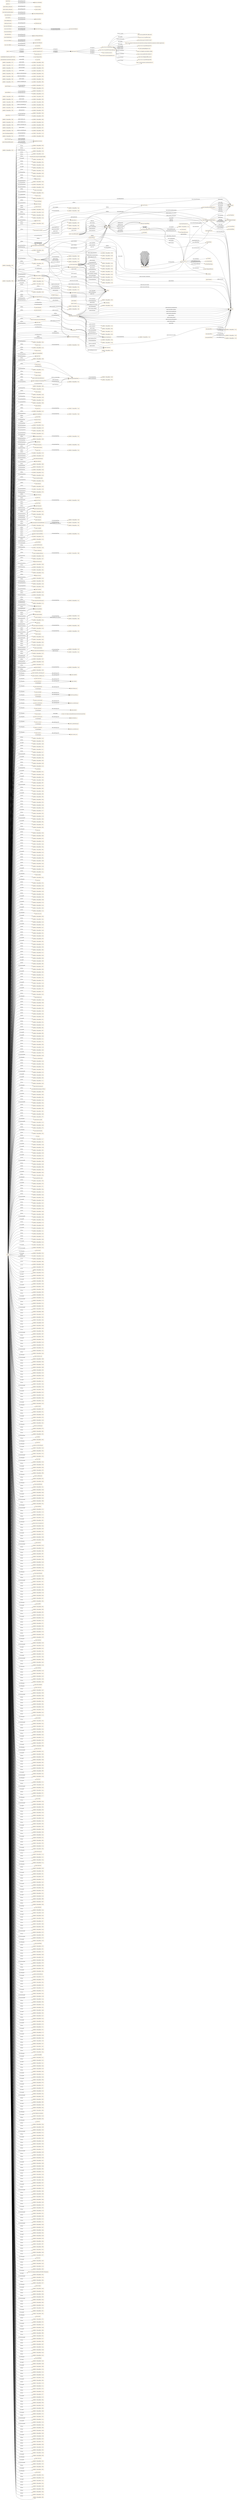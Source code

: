 digraph ar2dtool_diagram { 
rankdir=LR;
size="1501"
node [shape = rectangle, color="orange"]; "geoes:Municipio" "geopolitical:territory" "owl:Thing" "4af9d612:18baa4fbd1a:-7e09" "geoes:Estero" "4af9d612:18baa4fbd1a:-7cbb" "4af9d612:18baa4fbd1a:-7de1" "4af9d612:18baa4fbd1a:-7c89" "geoes:ZonaContigua" "4af9d612:18baa4fbd1a:-7d22" "4af9d612:18baa4fbd1a:-7d53" "geoes:Lavajo" "4af9d612:18baa4fbd1a:-7c71" "geoes:Morfologia" "4af9d612:18baa4fbd1a:-7cad" "4af9d612:18baa4fbd1a:-7d1e" "4af9d612:18baa4fbd1a:-7e2c" "geoes:Torrente" "4af9d612:18baa4fbd1a:-7fec" "geoes:MasaDeAguaArtificial" "geoes:Estuario" "4af9d612:18baa4fbd1a:-7f9d" "4af9d612:18baa4fbd1a:-7e44" "4af9d612:18baa4fbd1a:-7ce9" "4af9d612:18baa4fbd1a:-7d45" "4af9d612:18baa4fbd1a:-7fdc" "4af9d612:18baa4fbd1a:-7ce6" "geoes:Canyo" "4af9d612:18baa4fbd1a:-7fb8" "geoes:Acuifero" "4af9d612:18baa4fbd1a:-7dee" "4af9d612:18baa4fbd1a:-7ce0" "geoes:Nevero" "geoes:FuenteArtificial" "4af9d612:18baa4fbd1a:-7f95" "geoes:Mar" "4af9d612:18baa4fbd1a:-7e3f" "4af9d612:18baa4fbd1a:-7d6f" "geoes:Canal" "geoes:Arroyo" "4af9d612:18baa4fbd1a:-7fe5" "4af9d612:18baa4fbd1a:-7c35" "geoes:Rio" "geoes:Recinto" "4af9d612:18baa4fbd1a:-7fd0" "geoes:Saladar" "geoes:ZonaEconomicaExclusiva" "geoes:FenomenoHidrografico" "4af9d612:18baa4fbd1a:-7d5e" "4af9d612:18baa4fbd1a:-7f30" "geoes:CanalAguasContinentales" "geoes:Aluvion" "4af9d612:18baa4fbd1a:-7c46" "4af9d612:18baa4fbd1a:-7fb5" "4af9d612:18baa4fbd1a:-7dad" "4af9d612:18baa4fbd1a:-7f13" "geoes:Acequia" "4af9d612:18baa4fbd1a:-7f22" "4af9d612:18baa4fbd1a:-7e38" "4af9d612:18baa4fbd1a:-7f8a" "4af9d612:18baa4fbd1a:-7c99" "4af9d612:18baa4fbd1a:-7c62" "4af9d612:18baa4fbd1a:-7ff8" "4af9d612:18baa4fbd1a:-7f51" "4af9d612:18baa4fbd1a:-7dd6" "geoes:AltaMar" "4af9d612:18baa4fbd1a:-7f1e" "geoes:Pozo" "4af9d612:18baa4fbd1a:-7ce2" "geoes:AguasCorrientes" "geoes:CanalMarino" "4af9d612:18baa4fbd1a:-7dbb" "geoes:Delta" "geoes:Humedal" "4af9d612:18baa4fbd1a:-7fbb" "4af9d612:18baa4fbd1a:-7ca8" "4af9d612:18baa4fbd1a:-7ff2" "geoes:Charca" "4af9d612:18baa4fbd1a:-7f36" "geoes:Tuberia" "4af9d612:18baa4fbd1a:-7dca" "4af9d612:18baa4fbd1a:-7e7f" "4af9d612:18baa4fbd1a:-7e1f" "4af9d612:18baa4fbd1a:-7e71" "4af9d612:18baa4fbd1a:-7d72" "4af9d612:18baa4fbd1a:-7f79" "4af9d612:18baa4fbd1a:-7d96" "geoes:Lago" "geoes:AguasSubterraneas" "geoes:Dren" "4af9d612:18baa4fbd1a:-7e51" "4af9d612:18baa4fbd1a:-7f40" "geoes:AguasDulces" "4af9d612:18baa4fbd1a:-7e00" "geoes:Captacion" "4af9d612:18baa4fbd1a:-7dc5" "4af9d612:18baa4fbd1a:-7d0d" "4af9d612:18baa4fbd1a:-7f69" "4af9d612:18baa4fbd1a:-7fa3" "geoes:Ibon" "4af9d612:18baa4fbd1a:-7e1c" "geoes:Nacimiento" "4af9d612:18baa4fbd1a:-7f16" "geoes:AguasCosteras" "geoes:Gola" "4af9d612:18baa4fbd1a:-7c53" "4af9d612:18baa4fbd1a:-7f25" "4af9d612:18baa4fbd1a:-7cef" "geoes:HidronimoPuntual" "geoes:Albufera" "4af9d612:18baa4fbd1a:-7d80" "4af9d612:18baa4fbd1a:-7c96" "4af9d612:18baa4fbd1a:-7d17" "4af9d612:18baa4fbd1a:-7c8d" "4af9d612:18baa4fbd1a:-7f10" "4af9d612:18baa4fbd1a:-7e2a" "4af9d612:18baa4fbd1a:-7e26" "geoes:AguasQuietas" "geoes:ZonaHumeda" "geoes:AguasMarinas" "geoes:ZonaEncharcable" "4af9d612:18baa4fbd1a:-7ff5" "4af9d612:18baa4fbd1a:-7d5a" "4af9d612:18baa4fbd1a:-7fa9" "4af9d612:18baa4fbd1a:-7e69" "geoes:Basines" "4af9d612:18baa4fbd1a:-7c42" "4af9d612:18baa4fbd1a:-7e05" "4af9d612:18baa4fbd1a:-7cfd" "4af9d612:18baa4fbd1a:-7d7b" "geoes:Embalse" "geoes:Marisma" "4af9d612:18baa4fbd1a:-7e7c" "geoes:Ojo" "geoes:Glaciar" "geoes:AguasSuperficiales" "4af9d612:18baa4fbd1a:-7ffb" "geoes:Acuitardo" "geoes:Toma" "4af9d612:18baa4fbd1a:-7e5f" "4af9d612:18baa4fbd1a:-7e31" "4af9d612:18baa4fbd1a:-7f59" "geoes:Manantial" "4af9d612:18baa4fbd1a:-7fa0" "4af9d612:18baa4fbd1a:-7fc7" "geoes:Desembocadura" "geoes:Cascada" "geoes:Rapido" "4af9d612:18baa4fbd1a:-7e5c" "4af9d612:18baa4fbd1a:-7db2" "4af9d612:18baa4fbd1a:-7cc8" "4af9d612:18baa4fbd1a:-7dc1" "4af9d612:18baa4fbd1a:-7f56" "geoes:Corriente" "4af9d612:18baa4fbd1a:-7c5d" "geoes:Deposito" "geoes:AguasCorrientesArtificiales" "4af9d612:18baa4fbd1a:-7ceb" "geoes:Canalillo" "geoes:SurgenciaNatural" "geoes:SurgenciaArtificial" "4af9d612:18baa4fbd1a:-7c3e" "4af9d612:18baa4fbd1a:-7ccb" "4af9d612:18baa4fbd1a:-7e66" "geoes:Bodon" "geoes:MarTerritorial" "4af9d612:18baa4fbd1a:-7e63" "4af9d612:18baa4fbd1a:-7e4b" "4af9d612:18baa4fbd1a:-7c5a" "4af9d612:18baa4fbd1a:-7fe9" "geoes:Confluencia" "geoes:CanalAguasMarinas" "4af9d612:18baa4fbd1a:-7c82" "4af9d612:18baa4fbd1a:-7e07" "geoes:Distribucion" "geoes:Afluente" "4af9d612:18baa4fbd1a:-7d08" "4af9d612:18baa4fbd1a:-7f80" "4af9d612:18baa4fbd1a:-7c4c" "4af9d612:18baa4fbd1a:-7f8f" "geoes:Conducto" "4af9d612:18baa4fbd1a:-7d0c" "4af9d612:18baa4fbd1a:-7cde" "geoes:AguasCorrientesNaturales" "4af9d612:18baa4fbd1a:-7f99" "geoes:Chortal" "4af9d612:18baa4fbd1a:-7f60" "4af9d612:18baa4fbd1a:-7cee" "4af9d612:18baa4fbd1a:-7e76" "4af9d612:18baa4fbd1a:-7d50" "geoes:Desague" "4af9d612:18baa4fbd1a:-7e6d" "4af9d612:18baa4fbd1a:-7c66" "4af9d612:18baa4fbd1a:-7d2d" "geoes:CorrienteSubterranea" "4af9d612:18baa4fbd1a:-7d26" "geoes:Sumidero" "4af9d612:18baa4fbd1a:-7fcd" "4af9d612:18baa4fbd1a:-7c95" "4af9d612:18baa4fbd1a:-7da4" "4af9d612:18baa4fbd1a:-7f1a" "geoes:Aljibe" "geoes:AguasQuietasNaturales" "geoes:Meandro" "geoes:AguasDeTransicion" "4af9d612:18baa4fbd1a:-7cc4" "geoes:Barranco" "4af9d612:18baa4fbd1a:-7cf5" "geoes:MasaDeHielo" "geoes:Salina" "geoes:AguasSaladas" "geoes:Surgencia" "4af9d612:18baa4fbd1a:-7f6d" "4af9d612:18baa4fbd1a:-7fc0" "4af9d612:18baa4fbd1a:-7dce" "geoes:Ria" "4af9d612:18baa4fbd1a:-7fd7" "4af9d612:18baa4fbd1a:-7fac" "geoes:AguasContinentales" "4af9d612:18baa4fbd1a:-7f4e" "geoes:CuencaHidrografica" "4af9d612:18baa4fbd1a:-7c40" "4af9d612:18baa4fbd1a:-7f92" "geoes:Lucio" "4af9d612:18baa4fbd1a:-7f29" "geoes:Laguna" "4af9d612:18baa4fbd1a:-7ce4" "4af9d612:18baa4fbd1a:-7f72" "4af9d612:18baa4fbd1a:-7e57" "geoes:Aguas" "4af9d612:18baa4fbd1a:-7e03" "4af9d612:18baa4fbd1a:-7d04" "4af9d612:18baa4fbd1a:-7e13" "geoes:LagunaSalada" "geoes:AguasQuietasArtificiales" "4af9d612:18baa4fbd1a:-7d13" "4af9d612:18baa4fbd1a:-7fe2" "4af9d612:18baa4fbd1a:-7cbe" "geoes:FuenteArtesana" "4af9d612:18baa4fbd1a:-7e22" "4af9d612:18baa4fbd1a:-7de7" "4af9d612:18baa4fbd1a:-7cd6" "4af9d612:18baa4fbd1a:-7ca7" "geoes:Rambla" "4af9d612:18baa4fbd1a:-7faf" "4af9d612:18baa4fbd1a:-7d56" "4af9d612:18baa4fbd1a:-7fd4" "wgs84_pos:SpatialThing" "time:TimeZone" "time:GeneralDateTimeDescription" "time:DateTimeInterval" "4461d8cb93bc912d5633987ccbb35583" "time:TRS" "time:TemporalDuration" "time:Duration" "time:GeneralDurationDescription" "time:ProperInterval" "time:TimePosition" "time:TemporalPosition" "time:Interval" "time:TemporalEntity" "time:MonthOfYear" "time:TemporalUnit" "time:Instant" "0a046b908e678abc69c4ae1f36778194" "time:DayOfWeek" ; /*classes style*/
	"geoes:top.owl" -> "http://www.w3.org/2006/time" [ label = "owl:imports" ];
	"geoes:top.owl" -> "http://www.w3.org/2003/01/geo/wgs84_pos" [ label = "owl:imports" ];
	"geoes:top.owl" -> "http://vocab.deri.ie/scovo" [ label = "owl:imports" ];
	"geoes:top.owl" -> "http://aims.fao.org/aos/geopolitical.owl" [ label = "owl:imports" ];
	"geoes:AguasContinentales" -> "4af9d612:18baa4fbd1a:-7e69" [ label = "owl:equivalentClass" ];
	"http://www.w3.org/2006/time" -> "http://orcid.org/0000-0002-3884-3420" [ label = "dcterms:creator" ];
	"http://www.w3.org/2006/time" -> "http://www.w3.org/TR/owl-time" [ label = "rdfs:seeAlso" ];
	"http://www.w3.org/2006/time" -> "http://dx.doi.org/10.3233/SW-150187" [ label = "rdfs:seeAlso" ];
	"http://www.w3.org/2006/time" -> "http://www.semantic-web-journal.net/content/time-ontology-extended-non-gregorian-calendar-applications" [ label = "rdfs:seeAlso" ];
	"http://www.w3.org/2006/time" -> "http://www.w3.org/TR/owl-time" [ label = "dcterms:isVersionOf" ];
	"http://www.w3.org/2006/time" -> "http://www.w3.org/2006/time#2016" [ label = "owl:versionIRI" ];
	"http://www.w3.org/2006/time" -> "mailto:panfeng66@gmail.com" [ label = "dcterms:creator" ];
	"http://www.w3.org/2006/time" -> "https://en.wikipedia.org/wiki/Jerry_Hobbs" [ label = "dcterms:creator" ];
	"http://www.w3.org/2006/time" -> "https://orcid.org/0000-0001-8269-8171" [ label = "dcterms:contributor" ];
	"http://www.w3.org/2006/time" -> "mailto:chris.little@metoffice.gov.uk" [ label = "dcterms:contributor" ];
	"http://www.w3.org/2006/time" -> "http://www.w3.org/2006/time#2006" [ label = "owl:priorVersion" ];
	"http://www.w3.org/2006/time" -> "https://creativecommons.org/licenses/by/4.0/" [ label = "dcterms:license" ];
	"time:generalDay" -> "4af9d612:18baa4fbd1a:-7c2a" [ label = "owl:withRestrictions" ];
	"time:generalDay" -> "xsd:string" [ label = "owl:onDatatype" ];
	"time:intervalBefore" -> "time:intervalDisjoint" [ label = "rdfs:subPropertyOf" ];
	"time:intervalBefore" -> "time:before" [ label = "rdfs:subPropertyOf" ];
	"geoes:geopolitica.owl" -> "geoes:top.owl" [ label = "owl:imports" ];
	"time:inDateTime" -> "time:inTemporalPosition" [ label = "rdfs:subPropertyOf" ];
	"geoes:sometido_a_descarga_por" -> "geoes:sometido" [ label = "rdfs:subPropertyOf" ];
	"time:intervalFinishes" -> "time:intervalIn" [ label = "rdfs:subPropertyOf" ];
	"geoes:transportes.owl" -> "geoes:top.owl" [ label = "owl:imports" ];
	"wgs84_pos:location" -> "foaf:based_near" [ label = "rdfs:subPropertyOf" ];
	"geoes:AguasCorrientes" -> "4af9d612:18baa4fbd1a:-7e66" [ label = "owl:equivalentClass" ];
	"time:hasEnd" -> "time:hasTime" [ label = "rdfs:subPropertyOf" ];
	"geoes:Rambla" -> "4af9d612:18baa4fbd1a:-7ca8" [ label = "owl:equivalentClass" ];
	"geoes:transvasa" -> "geoes:conduce" [ label = "rdfs:subPropertyOf" ];
	"geoes:desembocaEn" -> "geoes:desagua_en" [ label = "rdfs:subPropertyOf" ];
	"geoes:Lucio" -> "4af9d612:18baa4fbd1a:-7cf5" [ label = "owl:equivalentClass" ];
	"time:hasDurationDescription" -> "time:hasTemporalDuration" [ label = "rdfs:subPropertyOf" ];
	"geoes:" -> "geoes:hydro.owl" [ label = "owl:imports" ];
	"geoes:" -> "geoes:transportes.owl" [ label = "owl:imports" ];
	"geoes:" -> "geoes:geopolitica.owl" [ label = "owl:imports" ];
	"geoes:Acuifero" -> "4af9d612:18baa4fbd1a:-7e7c" [ label = "owl:equivalentClass" ];
	"geoes:Aguas" -> "4af9d612:18baa4fbd1a:-7e6d" [ label = "owl:equivalentClass" ];
	"geoes:precedeA" -> "geoes:esta_proxima_a" [ label = "rdfs:subPropertyOf" ];
	"time:intervalIn" -> "time:intervalEquals" [ label = "owl:propertyDisjointWith" ];
	"time:inTimePosition" -> "time:inTemporalPosition" [ label = "rdfs:subPropertyOf" ];
	"geoes:Pozo" -> "4af9d612:18baa4fbd1a:-7cad" [ label = "owl:equivalentClass" ];
	"geoes:es_transvasada" -> "geoes:es_conducido_por" [ label = "rdfs:subPropertyOf" ];
	"geoes:distribuye" -> "geoes:conduce" [ label = "rdfs:subPropertyOf" ];
	"geoes:Canal" -> "4af9d612:18baa4fbd1a:-7dc5" [ label = "owl:equivalentClass" ];
	"geoes:transmite" -> "geoes:permite" [ label = "rdfs:subPropertyOf" ];
	"time:generalYear" -> "4af9d612:18baa4fbd1a:-7c28" [ label = "owl:withRestrictions" ];
	"time:generalYear" -> "xsd:string" [ label = "owl:onDatatype" ];
	"time:intervalStarts" -> "time:intervalIn" [ label = "rdfs:subPropertyOf" ];
	"geoes:nombre_alternativo" -> "geoes:nombre" [ label = "rdfs:subPropertyOf" ];
	"time:intervalDuring" -> "time:intervalIn" [ label = "rdfs:subPropertyOf" ];
	"time:ProperInterval" -> "time:Instant" [ label = "owl:disjointWith" ];
	"geoes:AguasQuietas" -> "4af9d612:18baa4fbd1a:-7e22" [ label = "owl:equivalentClass" ];
	"time:seconds" -> "http://www.bipm.org/en/publications/si-brochure/second.html" [ label = "rdfs:seeAlso" ];
	"geoes:se_extrae_para" -> "geoes:alimenta_a" [ label = "rdfs:subPropertyOf" ];
	"geoes:AguasQuietasNaturales" -> "4af9d612:18baa4fbd1a:-7e1c" [ label = "owl:equivalentClass" ];
	"geoes:Idioma_alternativo" -> "geoes:idioma" [ label = "rdfs:subPropertyOf" ];
	"time:generalMonth" -> "4af9d612:18baa4fbd1a:-7c29" [ label = "owl:withRestrictions" ];
	"time:generalMonth" -> "xsd:string" [ label = "owl:onDatatype" ];
	"time:intervalEquals" -> "time:intervalIn" [ label = "owl:propertyDisjointWith" ];
	"geoes:CanalAguasMarinas" -> "4af9d612:18baa4fbd1a:-7dbb" [ label = "owl:equivalentClass" ];
	"geoes:ZonaHumeda" -> "4af9d612:18baa4fbd1a:-7c42" [ label = "owl:equivalentClass" ];
	"geoes:Afluente" -> "4af9d612:18baa4fbd1a:-7e71" [ label = "owl:equivalentClass" ];
	"geoes:Afluente" -> "4af9d612:18baa4fbd1a:-7e76" [ label = "owl:equivalentClass" ];
	"geoes:se_extrae" -> "geoes:es_alimentada_por" [ label = "rdfs:subPropertyOf" ];
	"geoes:AguasCorrientesArtificiales" -> "4af9d612:18baa4fbd1a:-7e63" [ label = "owl:equivalentClass" ];
	"geoes:AguasCorrientesArtificiales" -> "4af9d612:18baa4fbd1a:-7e5f" [ label = "owl:equivalentClass" ];
	"geoes:AguasSuperficiales" -> "4af9d612:18baa4fbd1a:-7e00" [ label = "owl:equivalentClass" ];
	"time:hasDuration" -> "time:hasTemporalDuration" [ label = "rdfs:subPropertyOf" ];
	"geoes:AguasDeTransicion" -> "4af9d612:18baa4fbd1a:-7e3f" [ label = "owl:equivalentClass" ];
	"geoes:AguasDeTransicion" -> "4af9d612:18baa4fbd1a:-7e31" [ label = "owl:equivalentClass" ];
	"time:hasBeginning" -> "time:hasTime" [ label = "rdfs:subPropertyOf" ];
	"geoes:MasaDeAguaArtificial" -> "4af9d612:18baa4fbd1a:-7cc8" [ label = "owl:equivalentClass" ];
	"geoes:Nacimiento" -> "4af9d612:18baa4fbd1a:-7cbe" [ label = "owl:equivalentClass" ];
	"geoes:Dren" -> "4af9d612:18baa4fbd1a:-7d5e" [ label = "owl:equivalentClass" ];
	"geoes:long" -> "geoes:coordenadas" [ label = "rdfs:subPropertyOf" ];
	"geoes:Gola" -> "4af9d612:18baa4fbd1a:-7d1e" [ label = "owl:equivalentClass" ];
	"geoes:CanalAguasContinentales" -> "4af9d612:18baa4fbd1a:-7dc1" [ label = "owl:equivalentClass" ];
	"geoes:AguasQuietasArtificiales" -> "4af9d612:18baa4fbd1a:-7e1f" [ label = "owl:equivalentClass" ];
	"geoes:SurgenciaArtificial" -> "4af9d612:18baa4fbd1a:-7c5a" [ label = "owl:equivalentClass" ];
	"time:TemporalEntity" -> "4af9d612:18baa4fbd1a:-7c2e" [ label = "owl:unionOf" ];
	"geoes:es_distribuida" -> "geoes:es_conducido_por" [ label = "rdfs:subPropertyOf" ];
	"geoes:sigueA" -> "geoes:esta_proxima_a" [ label = "rdfs:subPropertyOf" ];
	"geoes:Surgencia" -> "4af9d612:18baa4fbd1a:-7c5d" [ label = "owl:equivalentClass" ];
	"geoes:es_capturado" -> "geoes:es_conectado_con" [ label = "rdfs:subPropertyOf" ];
	"geoes:Desague" -> "4af9d612:18baa4fbd1a:-7d72" [ label = "owl:equivalentClass" ];
	"geoes:captura" -> "geoes:conecta_con" [ label = "rdfs:subPropertyOf" ];
	"geoes:sometida_a_influencia_de" -> "geoes:sometido" [ label = "rdfs:subPropertyOf" ];
	"NULL" -> "4af9d612:18baa4fbd1a:-7ce5" [ label = "rdf:rest" ];
	"NULL" -> "4af9d612:18baa4fbd1a:-7e04" [ label = "rdf:rest" ];
	"NULL" -> "4af9d612:18baa4fbd1a:-7e89" [ label = "owl:oneOf" ];
	"NULL" -> "4af9d612:18baa4fbd1a:-7dcc" [ label = "rdf:rest" ];
	"NULL" -> "4af9d612:18baa4fbd1a:-7e13" [ label = "owl:someValuesFrom" ];
	"NULL" -> "4af9d612:18baa4fbd1a:-7e11" [ label = "rdf:rest" ];
	"NULL" -> "geoes:Deposito" [ label = "rdf:first" ];
	"NULL" -> "4af9d612:18baa4fbd1a:-7ec7" [ label = "rdf:rest" ];
	"NULL" -> "4af9d612:18baa4fbd1a:-7d66" [ label = "owl:intersectionOf" ];
	"NULL" -> "4af9d612:18baa4fbd1a:-7fab" [ label = "owl:unionOf" ];
	"NULL" -> "geoes:Ria" [ label = "owl:someValuesFrom" ];
	"NULL" -> "4af9d612:18baa4fbd1a:-7e44" [ label = "owl:allValuesFrom" ];
	"NULL" -> "4af9d612:18baa4fbd1a:-7fed" [ label = "rdf:rest" ];
	"NULL" -> "4af9d612:18baa4fbd1a:-7e8f" [ label = "rdf:rest" ];
	"NULL" -> "geoes:Lago" [ label = "rdf:first" ];
	"NULL" -> "4af9d612:18baa4fbd1a:-7cc0" [ label = "rdf:rest" ];
	"NULL" -> "xsd:gMonth" [ label = "owl:allValuesFrom" ];
	"NULL" -> "4af9d612:18baa4fbd1a:-7d12" [ label = "owl:unionOf" ];
	"NULL" -> "geoes:Barranco" [ label = "owl:allValuesFrom" ];
	"NULL" -> "4af9d612:18baa4fbd1a:-7ed4" [ label = "rdf:rest" ];
	"NULL" -> "4af9d612:18baa4fbd1a:-7e6c" [ label = "owl:unionOf" ];
	"NULL" -> "4af9d612:18baa4fbd1a:-7f08" [ label = "rdf:rest" ];
	"NULL" -> "4af9d612:18baa4fbd1a:-7f97" [ label = "rdf:rest" ];
	"NULL" -> "4af9d612:18baa4fbd1a:-7e38" [ label = "owl:allValuesFrom" ];
	"NULL" -> "geoes:FuenteArtesana" [ label = "rdf:first" ];
	"NULL" -> "geoes:ZonaEncharcable" [ label = "rdf:first" ];
	"NULL" -> "4af9d612:18baa4fbd1a:-7d35" [ label = "owl:intersectionOf" ];
	"NULL" -> "4af9d612:18baa4fbd1a:-7e7f" [ label = "owl:someValuesFrom" ];
	"NULL" -> "4af9d612:18baa4fbd1a:-7ceb" [ label = "rdf:first" ];
	"NULL" -> "4af9d612:18baa4fbd1a:-7d62" [ label = "rdf:rest" ];
	"NULL" -> "4af9d612:18baa4fbd1a:-7d94" [ label = "rdf:rest" ];
	"NULL" -> "4af9d612:18baa4fbd1a:-7fbf" [ label = "owl:unionOf" ];
	"NULL" -> "4af9d612:18baa4fbd1a:-7c3e" [ label = "rdf:first" ];
	"NULL" -> "4af9d612:18baa4fbd1a:-7f65" [ label = "rdf:rest" ];
	"NULL" -> "4af9d612:18baa4fbd1a:-7e6a" [ label = "rdf:rest" ];
	"NULL" -> "4af9d612:18baa4fbd1a:-7f26" [ label = "rdf:rest" ];
	"NULL" -> "4af9d612:18baa4fbd1a:-7cde" [ label = "rdf:first" ];
	"NULL" -> "4af9d612:18baa4fbd1a:-7dc8" [ label = "rdf:rest" ];
	"NULL" -> "geoes:Basines" [ label = "rdf:first" ];
	"NULL" -> "4af9d612:18baa4fbd1a:-7d30" [ label = "rdf:rest" ];
	"NULL" -> "4af9d612:18baa4fbd1a:-7c27" [ label = "owl:unionOf" ];
	"NULL" -> "4af9d612:18baa4fbd1a:-7f33" [ label = "rdf:rest" ];
	"NULL" -> "4af9d612:18baa4fbd1a:-7c59" [ label = "owl:unionOf" ];
	"NULL" -> "geoes:Canal" [ label = "rdf:first" ];
	"NULL" -> "4af9d612:18baa4fbd1a:-7d84" [ label = "owl:intersectionOf" ];
	"NULL" -> "geoes:Manantial" [ label = "rdf:first" ];
	"NULL" -> "4af9d612:18baa4fbd1a:-7d22" [ label = "owl:someValuesFrom" ];
	"NULL" -> "4af9d612:18baa4fbd1a:-7fba" [ label = "owl:unionOf" ];
	"NULL" -> "time:GeneralDateTimeDescription" [ label = "rdf:first" ];
	"NULL" -> "4af9d612:18baa4fbd1a:-7f01" [ label = "rdf:rest" ];
	"NULL" -> "4af9d612:18baa4fbd1a:-7ff6" [ label = "rdf:rest" ];
	"NULL" -> "time:year" [ label = "owl:onProperty" ];
	"NULL" -> "4af9d612:18baa4fbd1a:-7d3d" [ label = "rdf:rest" ];
	"NULL" -> "4af9d612:18baa4fbd1a:-7db0" [ label = "rdf:rest" ];
	"NULL" -> "4af9d612:18baa4fbd1a:-7fc4" [ label = "rdf:rest" ];
	"NULL" -> "4af9d612:18baa4fbd1a:-7c39" [ label = "rdf:rest" ];
	"NULL" -> "geoes:Aguas" [ label = "rdf:first" ];
	"NULL" -> "4af9d612:18baa4fbd1a:-7ede" [ label = "rdf:rest" ];
	"NULL" -> "4af9d612:18baa4fbd1a:-7d4a" [ label = "rdf:rest" ];
	"NULL" -> "4af9d612:18baa4fbd1a:-7f8c" [ label = "rdf:rest" ];
	"NULL" -> "4af9d612:18baa4fbd1a:-7c45" [ label = "owl:unionOf" ];
	"NULL" -> "geoes:Acuifero" [ label = "owl:allValuesFrom" ];
	"NULL" -> "4af9d612:18baa4fbd1a:-7fd1" [ label = "rdf:rest" ];
	"NULL" -> "geoes:Marisma" [ label = "owl:allValuesFrom" ];
	"NULL" -> "4af9d612:18baa4fbd1a:-7f0e" [ label = "rdf:rest" ];
	"NULL" -> "4af9d612:18baa4fbd1a:-7e88" [ label = "rdf:rest" ];
	"NULL" -> "4af9d612:18baa4fbd1a:-7eeb" [ label = "rdf:rest" ];
	"NULL" -> "4af9d612:18baa4fbd1a:-7e49" [ label = "rdf:rest" ];
	"NULL" -> "4af9d612:18baa4fbd1a:-7c8c" [ label = "owl:unionOf" ];
	"NULL" -> "4af9d612:18baa4fbd1a:-7eac" [ label = "rdf:rest" ];
	"NULL" -> "geoes:estaEn" [ label = "owl:onProperty" ];
	"NULL" -> "4af9d612:18baa4fbd1a:-7f5a" [ label = "rdf:rest" ];
	"NULL" -> "time:days" [ label = "owl:onProperty" ];
	"NULL" -> "4af9d612:18baa4fbd1a:-7f1b" [ label = "rdf:rest" ];
	"NULL" -> "geoes:Ibon" [ label = "owl:someValuesFrom" ];
	"NULL" -> "4af9d612:18baa4fbd1a:-7e95" [ label = "rdf:rest" ];
	"NULL" -> "4af9d612:18baa4fbd1a:-7ead" [ label = "owl:oneOf" ];
	"NULL" -> "geoes:AguasCorrientesNaturales" [ label = "rdf:first" ];
	"NULL" -> "4af9d612:18baa4fbd1a:-7cb9" [ label = "rdf:rest" ];
	"NULL" -> "4af9d612:18baa4fbd1a:-7c8e" [ label = "rdf:rest" ];
	"NULL" -> "4af9d612:18baa4fbd1a:-7d4f" [ label = "owl:unionOf" ];
	"NULL" -> "geoes:CorrienteSubterranea" [ label = "rdf:first" ];
	"NULL" -> "4af9d612:18baa4fbd1a:-7ddf" [ label = "rdf:rest" ];
	"NULL" -> "4af9d612:18baa4fbd1a:-7e4b" [ label = "owl:allValuesFrom" ];
	"NULL" -> "4af9d612:18baa4fbd1a:-7c3d" [ label = "owl:unionOf" ];
	"NULL" -> "4af9d612:18baa4fbd1a:-7e24" [ label = "rdf:rest" ];
	"NULL" -> "4af9d612:18baa4fbd1a:-7d03" [ label = "owl:unionOf" ];
	"NULL" -> "4af9d612:18baa4fbd1a:-7cc6" [ label = "rdf:rest" ];
	"NULL" -> "geoes:evacua_de" [ label = "owl:onProperty" ];
	"NULL" -> "4af9d612:18baa4fbd1a:-7f28" [ label = "owl:unionOf" ];
	"NULL" -> "4af9d612:18baa4fbd1a:-7dec" [ label = "rdf:rest" ];
	"NULL" -> "4af9d612:18baa4fbd1a:-7cd3" [ label = "rdf:rest" ];
	"NULL" -> "4af9d612:18baa4fbd1a:-7e56" [ label = "owl:unionOf" ];
	"NULL" -> "4af9d612:18baa4fbd1a:-7ee7" [ label = "rdf:rest" ];
	"NULL" -> "4af9d612:18baa4fbd1a:-7ea8" [ label = "rdf:rest" ];
	"NULL" -> "4af9d612:18baa4fbd1a:-7fce" [ label = "rdf:rest" ];
	"NULL" -> "4af9d612:18baa4fbd1a:-7ef4" [ label = "rdf:rest" ];
	"NULL" -> "geoes:conecta_con" [ label = "owl:onProperty" ];
	"NULL" -> "4af9d612:18baa4fbd1a:-7f5f" [ label = "owl:unionOf" ];
	"NULL" -> "4af9d612:18baa4fbd1a:-7f9c" [ label = "owl:unionOf" ];
	"NULL" -> "4af9d612:18baa4fbd1a:-7da4" [ label = "owl:someValuesFrom" ];
	"NULL" -> "4af9d612:18baa4fbd1a:-7e7d" [ label = "rdf:rest" ];
	"NULL" -> "4af9d612:18baa4fbd1a:-7f39" [ label = "rdf:rest" ];
	"NULL" -> "4af9d612:18baa4fbd1a:-7d82" [ label = "rdf:rest" ];
	"NULL" -> "4af9d612:18baa4fbd1a:-7ec2" [ label = "rdf:rest" ];
	"NULL" -> "4af9d612:18baa4fbd1a:-7dd6" [ label = "owl:someValuesFrom" ];
	"NULL" -> "geoes:Salina" [ label = "rdf:first" ];
	"NULL" -> "4af9d612:18baa4fbd1a:-7d43" [ label = "rdf:rest" ];
	"NULL" -> "4af9d612:18baa4fbd1a:-7eb4" [ label = "owl:oneOf" ];
	"NULL" -> "4af9d612:18baa4fbd1a:-7ef9" [ label = "owl:oneOf" ];
	"NULL" -> "4af9d612:18baa4fbd1a:-7f85" [ label = "rdf:rest" ];
	"NULL" -> "geoes:AguasCorrientesNaturales" [ label = "owl:someValuesFrom" ];
	"NULL" -> "4af9d612:18baa4fbd1a:-7d97" [ label = "owl:intersectionOf" ];
	"NULL" -> "4af9d612:18baa4fbd1a:-7f46" [ label = "rdf:rest" ];
	"NULL" -> "4af9d612:18baa4fbd1a:-7fd6" [ label = "owl:unionOf" ];
	"NULL" -> "4af9d612:18baa4fbd1a:-7d11" [ label = "rdf:rest" ];
	"NULL" -> "4af9d612:18baa4fbd1a:-7f53" [ label = "rdf:rest" ];
	"NULL" -> "4af9d612:18baa4fbd1a:-7f14" [ label = "rdf:rest" ];
	"NULL" -> "geoes:Distribucion" [ label = "rdf:first" ];
	"NULL" -> "4af9d612:18baa4fbd1a:-7c62" [ label = "owl:someValuesFrom" ];
	"NULL" -> "4af9d612:18baa4fbd1a:-7ced" [ label = "owl:unionOf" ];
	"NULL" -> "4af9d612:18baa4fbd1a:-7db6" [ label = "rdf:rest" ];
	"NULL" -> "geoes:Embalse" [ label = "owl:someValuesFrom" ];
	"NULL" -> "4af9d612:18baa4fbd1a:-7f71" [ label = "owl:unionOf" ];
	"NULL" -> "4af9d612:18baa4fbd1a:-7c87" [ label = "rdf:rest" ];
	"NULL" -> "4af9d612:18baa4fbd1a:-7dc3" [ label = "rdf:rest" ];
	"NULL" -> "geoes:deposita_en" [ label = "owl:onProperty" ];
	"NULL" -> "4af9d612:18baa4fbd1a:-7cdd" [ label = "rdf:rest" ];
	"NULL" -> "geoes:AguasQuietasArtificiales" [ label = "rdf:first" ];
	"NULL" -> "4af9d612:18baa4fbd1a:-7d8f" [ label = "rdf:rest" ];
	"NULL" -> "geoes:AguasQuietasArtificiales" [ label = "owl:complementOf" ];
	"NULL" -> "geoes:Acuifero" [ label = "rdf:first" ];
	"NULL" -> "geoes:SurgenciaArtificial" [ label = "rdf:first" ];
	"NULL" -> "4af9d612:18baa4fbd1a:-7cea" [ label = "rdf:rest" ];
	"NULL" -> "geoes:Manantial" [ label = "owl:allValuesFrom" ];
	"NULL" -> "4af9d612:18baa4fbd1a:-7fa5" [ label = "rdf:rest" ];
	"NULL" -> "4af9d612:18baa4fbd1a:-7c90" [ label = "rdf:rest" ];
	"NULL" -> "geoes:Saladar" [ label = "rdf:first" ];
	"NULL" -> "4af9d612:18baa4fbd1a:-7efe" [ label = "rdf:rest" ];
	"NULL" -> "4af9d612:18baa4fbd1a:-7ebf" [ label = "rdf:rest" ];
	"NULL" -> "4af9d612:18baa4fbd1a:-7fcc" [ label = "owl:unionOf" ];
	"NULL" -> "4af9d612:18baa4fbd1a:-7f2e" [ label = "rdf:rest" ];
	"NULL" -> "4af9d612:18baa4fbd1a:-7e19" [ label = "rdf:rest" ];
	"NULL" -> "4af9d612:18baa4fbd1a:-7fb2" [ label = "rdf:rest" ];
	"NULL" -> "4af9d612:18baa4fbd1a:-7fb7" [ label = "owl:unionOf" ];
	"NULL" -> "4af9d612:18baa4fbd1a:-7ff4" [ label = "owl:unionOf" ];
	"NULL" -> "4af9d612:18baa4fbd1a:-7de0" [ label = "owl:unionOf" ];
	"NULL" -> "4af9d612:18baa4fbd1a:-7ecc" [ label = "rdf:rest" ];
	"NULL" -> "4af9d612:18baa4fbd1a:-7f7a" [ label = "rdf:rest" ];
	"NULL" -> "4af9d612:18baa4fbd1a:-7c66" [ label = "owl:someValuesFrom" ];
	"NULL" -> "4af9d612:18baa4fbd1a:-7f3b" [ label = "rdf:rest" ];
	"NULL" -> "4af9d612:18baa4fbd1a:-7c6f" [ label = "rdf:rest" ];
	"NULL" -> "4af9d612:18baa4fbd1a:-7e83" [ label = "rdf:rest" ];
	"NULL" -> "4af9d612:18baa4fbd1a:-7e05" [ label = "rdf:first" ];
	"NULL" -> "4af9d612:18baa4fbd1a:-7ce6" [ label = "rdf:first" ];
	"NULL" -> "4af9d612:18baa4fbd1a:-7f1d" [ label = "owl:unionOf" ];
	"NULL" -> "4af9d612:18baa4fbd1a:-7e08" [ label = "owl:intersectionOf" ];
	"NULL" -> "geoes:es_originado_por" [ label = "owl:onProperty" ];
	"NULL" -> "geoes:conduce" [ label = "owl:onProperty" ];
	"NULL" -> "geoes:Morfologia" [ label = "rdf:first" ];
	"NULL" -> "4af9d612:18baa4fbd1a:-7c71" [ label = "owl:someValuesFrom" ];
	"NULL" -> "geoes:Lucio" [ label = "owl:someValuesFrom" ];
	"NULL" -> "4af9d612:18baa4fbd1a:-7ec8" [ label = "rdf:rest" ];
	"NULL" -> "4af9d612:18baa4fbd1a:-7dda" [ label = "rdf:rest" ];
	"NULL" -> "4af9d612:18baa4fbd1a:-7c4a" [ label = "rdf:rest" ];
	"NULL" -> "4af9d612:18baa4fbd1a:-7fee" [ label = "rdf:rest" ];
	"NULL" -> "geoes:AguasMarinas" [ label = "owl:someValuesFrom" ];
	"NULL" -> "4af9d612:18baa4fbd1a:-7cf3" [ label = "owl:intersectionOf" ];
	"NULL" -> "4af9d612:18baa4fbd1a:-7fc6" [ label = "owl:unionOf" ];
	"NULL" -> "4af9d612:18baa4fbd1a:-7fd3" [ label = "owl:unionOf" ];
	"NULL" -> "4af9d612:18baa4fbd1a:-7cc1" [ label = "rdf:rest" ];
	"NULL" -> "4af9d612:18baa4fbd1a:-7ed5" [ label = "rdf:rest" ];
	"NULL" -> "geoes:sufre_descarga_de" [ label = "owl:onProperty" ];
	"NULL" -> "21a613fb3043592e1fa5aba1197f0cc5" [ label = "rdf:first" ];
	"NULL" -> "4af9d612:18baa4fbd1a:-7f09" [ label = "rdf:rest" ];
	"NULL" -> "4af9d612:18baa4fbd1a:-7d95" [ label = "owl:unionOf" ];
	"NULL" -> "4af9d612:18baa4fbd1a:-7fbc" [ label = "rdf:rest" ];
	"NULL" -> "4af9d612:18baa4fbd1a:-7ea3" [ label = "rdf:rest" ];
	"NULL" -> "4af9d612:18baa4fbd1a:-7d6f" [ label = "owl:allValuesFrom" ];
	"NULL" -> "4af9d612:18baa4fbd1a:-7d3a" [ label = "owl:intersectionOf" ];
	"NULL" -> "4af9d612:18baa4fbd1a:-7d24" [ label = "rdf:rest" ];
	"NULL" -> "4af9d612:18baa4fbd1a:-7f66" [ label = "rdf:rest" ];
	"NULL" -> "4af9d612:18baa4fbd1a:-7d91" [ label = "rdf:rest" ];
	"NULL" -> "4af9d612:18baa4fbd1a:-7e6b" [ label = "rdf:rest" ];
	"NULL" -> "4af9d612:18baa4fbd1a:-7f27" [ label = "rdf:rest" ];
	"NULL" -> "geoes:discurre_sobre" [ label = "owl:onProperty" ];
	"NULL" -> "4af9d612:18baa4fbd1a:-7e74" [ label = "owl:intersectionOf" ];
	"NULL" -> "4af9d612:18baa4fbd1a:-7eb0" [ label = "rdf:rest" ];
	"NULL" -> "4af9d612:18baa4fbd1a:-7f73" [ label = "rdf:rest" ];
	"NULL" -> "time:numericDuration" [ label = "owl:onProperty" ];
	"NULL" -> "4af9d612:18baa4fbd1a:-7f34" [ label = "rdf:rest" ];
	"NULL" -> "4af9d612:18baa4fbd1a:-7cd6" [ label = "owl:someValuesFrom" ];
	"NULL" -> "rdf:nil" [ label = "rdf:rest" ];
	"NULL" -> "4af9d612:18baa4fbd1a:-7cc7" [ label = "owl:unionOf" ];
	"NULL" -> "4af9d612:18baa4fbd1a:-7f41" [ label = "rdf:rest" ];
	"NULL" -> "geoes:Conducto" [ label = "rdf:first" ];
	"NULL" -> "4af9d612:18baa4fbd1a:-7c88" [ label = "owl:unionOf" ];
	"NULL" -> "4af9d612:18baa4fbd1a:-7c98" [ label = "owl:unionOf" ];
	"NULL" -> "4af9d612:18baa4fbd1a:-7f02" [ label = "rdf:rest" ];
	"NULL" -> "4af9d612:18baa4fbd1a:-7c68" [ label = "rdf:rest" ];
	"NULL" -> "geoes:esta_proxima_a" [ label = "owl:onProperty" ];
	"NULL" -> "geoes:Humedal" [ label = "rdf:first" ];
	"NULL" -> "4af9d612:18baa4fbd1a:-7cfc" [ label = "owl:unionOf" ];
	"NULL" -> "4af9d612:18baa4fbd1a:-7fc5" [ label = "rdf:rest" ];
	"NULL" -> "4af9d612:18baa4fbd1a:-7d48" [ label = "owl:intersectionOf" ];
	"NULL" -> "4af9d612:18baa4fbd1a:-7edf" [ label = "rdf:rest" ];
	"NULL" -> "4af9d612:18baa4fbd1a:-7f8d" [ label = "rdf:rest" ];
	"NULL" -> "4af9d612:18baa4fbd1a:-7fd2" [ label = "rdf:rest" ];
	"NULL" -> "time:Duration" [ label = "rdf:first" ];
	"NULL" -> "geoes:AguasDulces" [ label = "owl:complementOf" ];
	"NULL" -> "4af9d612:18baa4fbd1a:-7d44" [ label = "owl:unionOf" ];
	"NULL" -> "4af9d612:18baa4fbd1a:-7ce0" [ label = "rdf:first" ];
	"NULL" -> "4af9d612:18baa4fbd1a:-7f9a" [ label = "rdf:rest" ];
	"NULL" -> "geoes:puede_fluir_como" [ label = "owl:onProperty" ];
	"NULL" -> "4af9d612:18baa4fbd1a:-7f5b" [ label = "rdf:rest" ];
	"NULL" -> "4af9d612:18baa4fbd1a:-7f78" [ label = "owl:unionOf" ];
	"NULL" -> "4af9d612:18baa4fbd1a:-7f1c" [ label = "rdf:rest" ];
	"NULL" -> "4af9d612:18baa4fbd1a:-7eba" [ label = "rdf:rest" ];
	"NULL" -> "4af9d612:18baa4fbd1a:-7e18" [ label = "rdf:rest" ];
	"NULL" -> "4af9d612:18baa4fbd1a:-7e64" [ label = "rdf:rest" ];
	"NULL" -> "4af9d612:18baa4fbd1a:-7ddc" [ label = "owl:intersectionOf" ];
	"NULL" -> "geoes:Embalse" [ label = "rdf:first" ];
	"NULL" -> "4af9d612:18baa4fbd1a:-7dc9" [ label = "owl:unionOf" ];
	"NULL" -> "4af9d612:18baa4fbd1a:-7e32" [ label = "rdf:rest" ];
	"NULL" -> "4af9d612:18baa4fbd1a:-7dae" [ label = "rdf:rest" ];
	"NULL" -> "4af9d612:18baa4fbd1a:-7cd4" [ label = "rdf:rest" ];
	"NULL" -> "geoes:Acequia" [ label = "rdf:first" ];
	"NULL" -> "4af9d612:18baa4fbd1a:-7ee8" [ label = "rdf:rest" ];
	"NULL" -> "4af9d612:18baa4fbd1a:-7d69" [ label = "rdf:rest" ];
	"NULL" -> "geoes:AguasQuietasNaturales" [ label = "rdf:first" ];
	"NULL" -> "4af9d612:18baa4fbd1a:-7def" [ label = "owl:intersectionOf" ];
	"NULL" -> "4af9d612:18baa4fbd1a:-7d0a" [ label = "owl:unionOf" ];
	"NULL" -> "4af9d612:18baa4fbd1a:-7c2f" [ label = "rdf:rest" ];
	"NULL" -> "4af9d612:18baa4fbd1a:-7f2f" [ label = "owl:unionOf" ];
	"NULL" -> "4af9d612:18baa4fbd1a:-7e50" [ label = "owl:unionOf" ];
	"NULL" -> "4af9d612:18baa4fbd1a:-7ce1" [ label = "rdf:rest" ];
	"NULL" -> "4af9d612:18baa4fbd1a:-7ef5" [ label = "rdf:rest" ];
	"NULL" -> "4af9d612:18baa4fbd1a:-7ca2" [ label = "rdf:rest" ];
	"NULL" -> "4af9d612:18baa4fbd1a:-7eb6" [ label = "rdf:rest" ];
	"NULL" -> "4af9d612:18baa4fbd1a:-7e1b" [ label = "owl:unionOf" ];
	"NULL" -> "4af9d612:18baa4fbd1a:-7f55" [ label = "owl:unionOf" ];
	"NULL" -> "4af9d612:18baa4fbd1a:-7c6a" [ label = "owl:intersectionOf" ];
	"NULL" -> "time:second" [ label = "owl:onProperty" ];
	"NULL" -> "4af9d612:18baa4fbd1a:-7dc4" [ label = "owl:unionOf" ];
	"NULL" -> "geoes:Aluvion" [ label = "owl:someValuesFrom" ];
	"NULL" -> "4af9d612:18baa4fbd1a:-7ec3" [ label = "rdf:rest" ];
	"NULL" -> "geoes:se_extrae_para" [ label = "owl:onProperty" ];
	"NULL" -> "geoes:Glaciar" [ label = "owl:complementOf" ];
	"NULL" -> "4af9d612:18baa4fbd1a:-7ca4" [ label = "owl:intersectionOf" ];
	"NULL" -> "4af9d612:18baa4fbd1a:-7f86" [ label = "rdf:rest" ];
	"NULL" -> "4af9d612:18baa4fbd1a:-7e8b" [ label = "rdf:rest" ];
	"NULL" -> "4af9d612:18baa4fbd1a:-7f47" [ label = "rdf:rest" ];
	"NULL" -> "4af9d612:18baa4fbd1a:-7faa" [ label = "rdf:rest" ];
	"NULL" -> "4af9d612:18baa4fbd1a:-7d16" [ label = "owl:unionOf" ];
	"NULL" -> "4af9d612:18baa4fbd1a:-7e9c" [ label = "owl:oneOf" ];
	"NULL" -> "4af9d612:18baa4fbd1a:-7c4b" [ label = "owl:unionOf" ];
	"NULL" -> "4af9d612:18baa4fbd1a:-7f8e" [ label = "owl:unionOf" ];
	"NULL" -> "4af9d612:18baa4fbd1a:-7e0d" [ label = "rdf:rest" ];
	"NULL" -> "4af9d612:18baa4fbd1a:-7d59" [ label = "owl:unionOf" ];
	"NULL" -> "4af9d612:18baa4fbd1a:-7df6" [ label = "owl:intersectionOf" ];
	"NULL" -> "4af9d612:18baa4fbd1a:-7f93" [ label = "rdf:rest" ];
	"NULL" -> "geoes:Desembocadura" [ label = "rdf:first" ];
	"NULL" -> "4af9d612:18baa4fbd1a:-7f54" [ label = "rdf:rest" ];
	"NULL" -> "4af9d612:18baa4fbd1a:-7cba" [ label = "owl:unionOf" ];
	"NULL" -> "geoes:AguasCorrientesNaturales" [ label = "owl:allValuesFrom" ];
	"NULL" -> "4af9d612:18baa4fbd1a:-7c79" [ label = "owl:intersectionOf" ];
	"NULL" -> "geoes:alimenta_a" [ label = "owl:onProperty" ];
	"NULL" -> "4af9d612:18baa4fbd1a:-7e1a" [ label = "rdf:rest" ];
	"NULL" -> "4af9d612:18baa4fbd1a:-7de1" [ label = "owl:someValuesFrom" ];
	"NULL" -> "4af9d612:18baa4fbd1a:-7f61" [ label = "rdf:rest" ];
	"NULL" -> "geoes:Torrente" [ label = "owl:someValuesFrom" ];
	"NULL" -> "4af9d612:18baa4fbd1a:-7e3d" [ label = "owl:intersectionOf" ];
	"NULL" -> "geoes:AltaMar" [ label = "rdf:first" ];
	"NULL" -> "4af9d612:18baa4fbd1a:-7d45" [ label = "owl:allValuesFrom" ];
	"NULL" -> "4af9d612:18baa4fbd1a:-7fd8" [ label = "rdf:rest" ];
	"NULL" -> "4af9d612:18baa4fbd1a:-7d1f" [ label = "rdf:rest" ];
	"NULL" -> "geoes:sometida_a_influencia_de" [ label = "owl:onProperty" ];
	"NULL" -> "time:Interval" [ label = "rdf:first" ];
	"NULL" -> "4af9d612:18baa4fbd1a:-7d5a" [ label = "owl:someValuesFrom" ];
	"NULL" -> "4af9d612:18baa4fbd1a:-7dd1" [ label = "rdf:rest" ];
	"NULL" -> "4af9d612:18baa4fbd1a:-7fa6" [ label = "rdf:rest" ];
	"NULL" -> "4af9d612:18baa4fbd1a:-7eff" [ label = "rdf:rest" ];
	"NULL" -> "4af9d612:18baa4fbd1a:-7d6b" [ label = "rdf:rest" ];
	"NULL" -> "4af9d612:18baa4fbd1a:-7ed2" [ label = "owl:oneOf" ];
	"NULL" -> "geoes:captura" [ label = "owl:onProperty" ];
	"NULL" -> "4af9d612:18baa4fbd1a:-7f6e" [ label = "rdf:rest" ];
	"NULL" -> "4af9d612:18baa4fbd1a:-7c89" [ label = "owl:someValuesFrom" ];
	"NULL" -> "geoes:Canyo" [ label = "owl:someValuesFrom" ];
	"NULL" -> "geoes:Mar" [ label = "rdf:first" ];
	"NULL" -> "4af9d612:18baa4fbd1a:-7dd7" [ label = "owl:intersectionOf" ];
	"NULL" -> "4af9d612:18baa4fbd1a:-7fb3" [ label = "rdf:rest" ];
	"NULL" -> "4af9d612:18baa4fbd1a:-7fe4" [ label = "owl:unionOf" ];
	"NULL" -> "4af9d612:18baa4fbd1a:-7ecd" [ label = "rdf:rest" ];
	"NULL" -> "4af9d612:18baa4fbd1a:-7f7b" [ label = "rdf:rest" ];
	"NULL" -> "4af9d612:18baa4fbd1a:-7ce9" [ label = "rdf:first" ];
	"NULL" -> "geoes:Nacimiento" [ label = "owl:allValuesFrom" ];
	"NULL" -> "4af9d612:18baa4fbd1a:-7f3c" [ label = "rdf:rest" ];
	"NULL" -> "4af9d612:18baa4fbd1a:-7e26" [ label = "owl:someValuesFrom" ];
	"NULL" -> "4af9d612:18baa4fbd1a:-7c41" [ label = "owl:intersectionOf" ];
	"NULL" -> "4af9d612:18baa4fbd1a:-7eda" [ label = "rdf:rest" ];
	"NULL" -> "geoes:ZonaContigua" [ label = "rdf:first" ];
	"NULL" -> "geoes:comunica_con" [ label = "owl:onProperty" ];
	"NULL" -> "geoes:SurgenciaArtificial" [ label = "owl:complementOf" ];
	"NULL" -> "4af9d612:18baa4fbd1a:-7d9d" [ label = "owl:intersectionOf" ];
	"NULL" -> "4af9d612:18baa4fbd1a:-7d08" [ label = "rdf:first" ];
	"NULL" -> "4af9d612:18baa4fbd1a:-7e84" [ label = "rdf:rest" ];
	"NULL" -> "geoes:AguasSaladas" [ label = "owl:someValuesFrom" ];
	"NULL" -> "geoes:FuenteArtificial" [ label = "owl:someValuesFrom" ];
	"NULL" -> "4af9d612:18baa4fbd1a:-7e06" [ label = "rdf:rest" ];
	"NULL" -> "4af9d612:18baa4fbd1a:-7d56" [ label = "owl:someValuesFrom" ];
	"NULL" -> "geoes:Gola" [ label = "owl:someValuesFrom" ];
	"NULL" -> "4af9d612:18baa4fbd1a:-7d96" [ label = "owl:someValuesFrom" ];
	"NULL" -> "4af9d612:18baa4fbd1a:-7d89" [ label = "rdf:rest" ];
	"NULL" -> "4af9d612:18baa4fbd1a:-7fef" [ label = "rdf:rest" ];
	"NULL" -> "geoes:Recinto" [ label = "rdf:first" ];
	"NULL" -> "4af9d612:18baa4fbd1a:-7e20" [ label = "rdf:rest" ];
	"NULL" -> "4af9d612:18baa4fbd1a:-7ed6" [ label = "rdf:rest" ];
	"NULL" -> "4af9d612:18baa4fbd1a:-7cc2" [ label = "rdf:rest" ];
	"NULL" -> "geoes:HidronimoPuntual" [ label = "rdf:first" ];
	"NULL" -> "time:Instant" [ label = "rdf:first" ];
	"NULL" -> "4af9d612:18baa4fbd1a:-7ee1" [ label = "owl:oneOf" ];
	"NULL" -> "4af9d612:18baa4fbd1a:-7e9e" [ label = "rdf:rest" ];
	"NULL" -> "4af9d612:18baa4fbd1a:-7c3b" [ label = "owl:intersectionOf" ];
	"NULL" -> "4af9d612:18baa4fbd1a:-7fbd" [ label = "rdf:rest" ];
	"NULL" -> "geoes:Lucio" [ label = "owl:complementOf" ];
	"NULL" -> "4af9d612:18baa4fbd1a:-7e25" [ label = "owl:unionOf" ];
	"NULL" -> "4af9d612:18baa4fbd1a:-7ee3" [ label = "rdf:rest" ];
	"NULL" -> "geoes:AguasSuperficiales" [ label = "owl:someValuesFrom" ];
	"NULL" -> "geoes:Ojo" [ label = "rdf:first" ];
	"NULL" -> "4af9d612:18baa4fbd1a:-7d64" [ label = "rdf:rest" ];
	"NULL" -> "4af9d612:18baa4fbd1a:-7ea4" [ label = "rdf:rest" ];
	"NULL" -> "4af9d612:18baa4fbd1a:-7c65" [ label = "owl:unionOf" ];
	"NULL" -> "geoes:inunda" [ label = "owl:onProperty" ];
	"NULL" -> "4af9d612:18baa4fbd1a:-7f67" [ label = "rdf:rest" ];
	"NULL" -> "4af9d612:18baa4fbd1a:-7fca" [ label = "rdf:rest" ];
	"NULL" -> "4af9d612:18baa4fbd1a:-7ef0" [ label = "rdf:rest" ];
	"NULL" -> "4af9d612:18baa4fbd1a:-7f19" [ label = "owl:unionOf" ];
	"NULL" -> "geoes:AguasMarinas" [ label = "rdf:first" ];
	"NULL" -> "4af9d612:18baa4fbd1a:-7e2d" [ label = "rdf:rest" ];
	"NULL" -> "4af9d612:18baa4fbd1a:-7eb1" [ label = "rdf:rest" ];
	"NULL" -> "geoes:es_inundada_por" [ label = "owl:onProperty" ];
	"NULL" -> "geoes:desembocaEn" [ label = "owl:onProperty" ];
	"NULL" -> "geoes:precedeA" [ label = "owl:onProperty" ];
	"NULL" -> "4af9d612:18baa4fbd1a:-7f74" [ label = "rdf:rest" ];
	"NULL" -> "4af9d612:18baa4fbd1a:-7f81" [ label = "rdf:rest" ];
	"NULL" -> "4af9d612:18baa4fbd1a:-7f42" [ label = "rdf:rest" ];
	"NULL" -> "geoes:AguasCorrientesArtificiales" [ label = "owl:someValuesFrom" ];
	"NULL" -> "geoes:AguasCorrientesArtificiales" [ label = "rdf:first" ];
	"NULL" -> "xsd:gDay" [ label = "owl:allValuesFrom" ];
	"NULL" -> "4af9d612:18baa4fbd1a:-7f03" [ label = "rdf:rest" ];
	"NULL" -> "time:hour" [ label = "owl:onProperty" ];
	"NULL" -> "4af9d612:18baa4fbd1a:-7ccb" [ label = "owl:allValuesFrom" ];
	"NULL" -> "geoes:es_comunicada_por" [ label = "owl:onProperty" ];
	"NULL" -> "4af9d612:18baa4fbd1a:-7e43" [ label = "owl:unionOf" ];
	"NULL" -> "4af9d612:18baa4fbd1a:-7d4c" [ label = "rdf:rest" ];
	"NULL" -> "4af9d612:18baa4fbd1a:-7d7e" [ label = "rdf:rest" ];
	"NULL" -> "4af9d612:18baa4fbd1a:-7cbc" [ label = "owl:intersectionOf" ];
	"NULL" -> "time:week" [ label = "owl:onProperty" ];
	"NULL" -> "4af9d612:18baa4fbd1a:-7e2b" [ label = "owl:intersectionOf" ];
	"NULL" -> "4af9d612:18baa4fbd1a:-7f4f" [ label = "rdf:rest" ];
	"NULL" -> "geoes:Lucio" [ label = "rdf:first" ];
	"NULL" -> "geoes:AguasContinentales" [ label = "rdf:first" ];
	"NULL" -> "4af9d612:18baa4fbd1a:-7f4d" [ label = "owl:unionOf" ];
	"NULL" -> "4af9d612:18baa4fbd1a:-7f7f" [ label = "owl:unionOf" ];
	"NULL" -> "4af9d612:18baa4fbd1a:-7f9b" [ label = "rdf:rest" ];
	"NULL" -> "geoes:Nacimiento" [ label = "rdf:first" ];
	"NULL" -> "geoes:Canyo" [ label = "rdf:first" ];
	"NULL" -> "geoes:es_afluente_de" [ label = "owl:onProperty" ];
	"NULL" -> "4af9d612:18baa4fbd1a:-7f5c" [ label = "rdf:rest" ];
	"NULL" -> "4af9d612:18baa4fbd1a:-7fe0" [ label = "rdf:rest" ];
	"NULL" -> "time:nominalPosition" [ label = "owl:onProperty" ];
	"NULL" -> "4af9d612:18baa4fbd1a:-7fa1" [ label = "rdf:rest" ];
	"NULL" -> "geoes:permite" [ label = "owl:onProperty" ];
	"NULL" -> "4af9d612:18baa4fbd1a:-7e58" [ label = "rdf:rest" ];
	"NULL" -> "4af9d612:18baa4fbd1a:-7ebb" [ label = "rdf:rest" ];
	"NULL" -> "4af9d612:18baa4fbd1a:-7fa8" [ label = "owl:unionOf" ];
	"NULL" -> "4af9d612:18baa4fbd1a:-7ee4" [ label = "owl:oneOf" ];
	"NULL" -> "4af9d612:18baa4fbd1a:-7d8b" [ label = "owl:intersectionOf" ];
	"NULL" -> "4af9d612:18baa4fbd1a:-7f2a" [ label = "rdf:rest" ];
	"NULL" -> "time:dayOfYear" [ label = "owl:onProperty" ];
	"NULL" -> "geoes:Charca" [ label = "owl:allValuesFrom" ];
	"NULL" -> "4af9d612:18baa4fbd1a:-7cef" [ label = "owl:someValuesFrom" ];
	"NULL" -> "4af9d612:18baa4fbd1a:-7e7a" [ label = "owl:intersectionOf" ];
	"NULL" -> "geoes:CanalAguasContinentales" [ label = "owl:someValuesFrom" ];
	"NULL" -> "4af9d612:18baa4fbd1a:-7c30" [ label = "rdf:rest" ];
	"NULL" -> "4af9d612:18baa4fbd1a:-7e72" [ label = "rdf:rest" ];
	"NULL" -> "geoes:Rambla" [ label = "owl:someValuesFrom" ];
	"NULL" -> "4af9d612:18baa4fbd1a:-7ee9" [ label = "rdf:rest" ];
	"NULL" -> "geoes:se_extrae" [ label = "owl:onProperty" ];
	"NULL" -> "4af9d612:18baa4fbd1a:-7f91" [ label = "owl:unionOf" ];
	"NULL" -> "geoes:actua_de_emisario_de" [ label = "owl:onProperty" ];
	"NULL" -> "4af9d612:18baa4fbd1a:-7dbc" [ label = "rdf:rest" ];
	"NULL" -> "geoes:Captacion" [ label = "owl:allValuesFrom" ];
	"NULL" -> "4af9d612:18baa4fbd1a:-7ef6" [ label = "rdf:rest" ];
	"NULL" -> "4af9d612:18baa4fbd1a:-7eb7" [ label = "rdf:rest" ];
	"NULL" -> "4af9d612:18baa4fbd1a:-7f15" [ label = "owl:unionOf" ];
	"NULL" -> "4af9d612:18baa4fbd1a:-7d38" [ label = "rdf:rest" ];
	"NULL" -> "geoes:Manantial" [ label = "owl:complementOf" ];
	"NULL" -> "4af9d612:18baa4fbd1a:-7fdd" [ label = "rdf:rest" ];
	"NULL" -> "time:minutes" [ label = "owl:onProperty" ];
	"NULL" -> "4af9d612:18baa4fbd1a:-7d1d" [ label = "owl:intersectionOf" ];
	"NULL" -> "4af9d612:18baa4fbd1a:-7ec4" [ label = "rdf:rest" ];
	"NULL" -> "4af9d612:18baa4fbd1a:-7db2" [ label = "owl:someValuesFrom" ];
	"NULL" -> "4af9d612:18baa4fbd1a:-7feb" [ label = "owl:unionOf" ];
	"NULL" -> "4af9d612:18baa4fbd1a:-7f87" [ label = "rdf:rest" ];
	"NULL" -> "4af9d612:18baa4fbd1a:-7fea" [ label = "rdf:rest" ];
	"NULL" -> "geoes:distribuye" [ label = "owl:onProperty" ];
	"NULL" -> "4af9d612:18baa4fbd1a:-7c8d" [ label = "owl:allValuesFrom" ];
	"NULL" -> "4af9d612:18baa4fbd1a:-7f48" [ label = "rdf:rest" ];
	"NULL" -> "4af9d612:18baa4fbd1a:-7e4d" [ label = "rdf:rest" ];
	"NULL" -> "geoes:es_transvasada" [ label = "owl:onProperty" ];
	"NULL" -> "4af9d612:18baa4fbd1a:-7ed1" [ label = "rdf:rest" ];
	"NULL" -> "4af9d612:18baa4fbd1a:-7e0e" [ label = "rdf:rest" ];
	"NULL" -> "geoes:Mar" [ label = "owl:someValuesFrom" ];
	"NULL" -> "4af9d612:18baa4fbd1a:-7e5a" [ label = "rdf:rest" ];
	"NULL" -> "time:numericPosition" [ label = "owl:onProperty" ];
	"NULL" -> "4af9d612:18baa4fbd1a:-7db8" [ label = "rdf:rest" ];
	"NULL" -> "geoes:Ibon" [ label = "owl:complementOf" ];
	"NULL" -> "4af9d612:18baa4fbd1a:-7d20" [ label = "rdf:rest" ];
	"NULL" -> "4af9d612:18baa4fbd1a:-7d31" [ label = "owl:intersectionOf" ];
	"NULL" -> "4af9d612:18baa4fbd1a:-7f62" [ label = "rdf:rest" ];
	"NULL" -> "4af9d612:18baa4fbd1a:-7f23" [ label = "rdf:rest" ];
	"NULL" -> "4af9d612:18baa4fbd1a:-7fd9" [ label = "rdf:rest" ];
	"NULL" -> "geoes:Toma" [ label = "rdf:first" ];
	"NULL" -> "geoes:AguasDeTransicion" [ label = "rdf:first" ];
	"NULL" -> "4af9d612:18baa4fbd1a:-7cdf" [ label = "rdf:rest" ];
	"NULL" -> "geoes:Chortal" [ label = "rdf:first" ];
	"NULL" -> "geoes:Estuario" [ label = "rdf:first" ];
	"NULL" -> "4af9d612:18baa4fbd1a:-7fe6" [ label = "rdf:rest" ];
	"NULL" -> "4af9d612:18baa4fbd1a:-7fa7" [ label = "rdf:rest" ];
	"NULL" -> "4af9d612:18baa4fbd1a:-7d6c" [ label = "rdf:rest" ];
	"NULL" -> "time:hasTRS" [ label = "owl:onProperty" ];
	"NULL" -> "4af9d612:18baa4fbd1a:-7ffa" [ label = "owl:unionOf" ];
	"NULL" -> "geoes:Ibon" [ label = "rdf:first" ];
	"NULL" -> "4af9d612:18baa4fbd1a:-7f6f" [ label = "rdf:rest" ];
	"NULL" -> "4af9d612:18baa4fbd1a:-7ff3" [ label = "rdf:rest" ];
	"NULL" -> "4af9d612:18baa4fbd1a:-7cbb" [ label = "owl:allValuesFrom" ];
	"NULL" -> "4af9d612:18baa4fbd1a:-7c64" [ label = "rdf:rest" ];
	"NULL" -> "4af9d612:18baa4fbd1a:-7c82" [ label = "owl:allValuesFrom" ];
	"NULL" -> "4af9d612:18baa4fbd1a:-7d25" [ label = "owl:unionOf" ];
	"NULL" -> "4af9d612:18baa4fbd1a:-7ece" [ label = "rdf:rest" ];
	"NULL" -> "geoes:AguasMarinas" [ label = "owl:allValuesFrom" ];
	"NULL" -> "4af9d612:18baa4fbd1a:-7f7c" [ label = "rdf:rest" ];
	"NULL" -> "4af9d612:18baa4fbd1a:-7f3d" [ label = "rdf:rest" ];
	"NULL" -> "4af9d612:18baa4fbd1a:-7fc1" [ label = "rdf:rest" ];
	"NULL" -> "4af9d612:18baa4fbd1a:-7d13" [ label = "owl:allValuesFrom" ];
	"NULL" -> "4af9d612:18baa4fbd1a:-7e78" [ label = "rdf:rest" ];
	"NULL" -> "4af9d612:18baa4fbd1a:-7edb" [ label = "rdf:rest" ];
	"NULL" -> "4af9d612:18baa4fbd1a:-7d7f" [ label = "owl:unionOf" ];
	"NULL" -> "time:timeZone" [ label = "owl:onProperty" ];
	"NULL" -> "4af9d612:18baa4fbd1a:-7e39" [ label = "rdf:rest" ];
	"NULL" -> "4af9d612:18baa4fbd1a:-7ca6" [ label = "owl:intersectionOf" ];
	"NULL" -> "4af9d612:18baa4fbd1a:-7ec5" [ label = "owl:oneOf" ];
	"NULL" -> "4af9d612:18baa4fbd1a:-7f4a" [ label = "rdf:rest" ];
	"NULL" -> "geoes:SurgenciaNatural" [ label = "rdf:first" ];
	"NULL" -> "4af9d612:18baa4fbd1a:-7c43" [ label = "rdf:rest" ];
	"NULL" -> "4af9d612:18baa4fbd1a:-7d6e" [ label = "owl:unionOf" ];
	"NULL" -> "4af9d612:18baa4fbd1a:-7db3" [ label = "owl:intersectionOf" ];
	"NULL" -> "4af9d612:18baa4fbd1a:-7e85" [ label = "rdf:rest" ];
	"NULL" -> "4af9d612:18baa4fbd1a:-7e03" [ label = "rdf:first" ];
	"NULL" -> "4af9d612:18baa4fbd1a:-7ce4" [ label = "rdf:first" ];
	"NULL" -> "4af9d612:18baa4fbd1a:-7ce8" [ label = "rdf:rest" ];
	"NULL" -> "time:unitType" [ label = "owl:onProperty" ];
	"NULL" -> "4af9d612:18baa4fbd1a:-7ca9" [ label = "rdf:rest" ];
	"NULL" -> "4af9d612:18baa4fbd1a:-7e92" [ label = "rdf:rest" ];
	"NULL" -> "4af9d612:18baa4fbd1a:-7e53" [ label = "rdf:rest" ];
	"NULL" -> "4af9d612:18baa4fbd1a:-7c8b" [ label = "rdf:rest" ];
	"NULL" -> "geoes:Aluvion" [ label = "rdf:first" ];
	"NULL" -> "4af9d612:18baa4fbd1a:-7e60" [ label = "rdf:rest" ];
	"NULL" -> "geoes:Desembocadura" [ label = "owl:someValuesFrom" ];
	"NULL" -> "geoes:tiene_afluente" [ label = "owl:onProperty" ];
	"NULL" -> "geoes:consta_de" [ label = "owl:onProperty" ];
	"NULL" -> "geoes:FuenteArtificial" [ label = "rdf:first" ];
	"NULL" -> "4af9d612:18baa4fbd1a:-7ed7" [ label = "rdf:rest" ];
	"NULL" -> "geoes:Sumidero" [ label = "owl:someValuesFrom" ];
	"NULL" -> "4af9d612:18baa4fbd1a:-7d58" [ label = "rdf:rest" ];
	"NULL" -> "geoes:Acuitardo" [ label = "rdf:first" ];
	"NULL" -> "4af9d612:18baa4fbd1a:-7d0b" [ label = "owl:intersectionOf" ];
	"NULL" -> "4af9d612:18baa4fbd1a:-7e9f" [ label = "rdf:rest" ];
	"NULL" -> "4af9d612:18baa4fbd1a:-7daa" [ label = "rdf:rest" ];
	"NULL" -> "geoes:sigueA" [ label = "owl:onProperty" ];
	"NULL" -> "4af9d612:18baa4fbd1a:-7fbe" [ label = "rdf:rest" ];
	"NULL" -> "4af9d612:18baa4fbd1a:-7ea9" [ label = "rdf:rest" ];
	"NULL" -> "geoes:AguasDulces" [ label = "rdf:first" ];
	"NULL" -> "4af9d612:18baa4fbd1a:-7f18" [ label = "rdf:rest" ];
	"NULL" -> "4af9d612:18baa4fbd1a:-7ea5" [ label = "rdf:rest" ];
	"NULL" -> "geoes:sometido_a_descarga_por" [ label = "owl:onProperty" ];
	"NULL" -> "4af9d612:18baa4fbd1a:-7c95" [ label = "rdf:first" ];
	"NULL" -> "geoes:MasaDeHielo" [ label = "owl:complementOf" ];
	"NULL" -> "4af9d612:18baa4fbd1a:-7c2b" [ label = "rdf:rest" ];
	"NULL" -> "time:months" [ label = "owl:onProperty" ];
	"NULL" -> "4af9d612:18baa4fbd1a:-7fcb" [ label = "rdf:rest" ];
	"NULL" -> "4af9d612:18baa4fbd1a:-7dac" [ label = "owl:intersectionOf" ];
	"NULL" -> "4af9d612:18baa4fbd1a:-7ef1" [ label = "rdf:rest" ];
	"NULL" -> "4af9d612:18baa4fbd1a:-7e2e" [ label = "rdf:rest" ];
	"NULL" -> "geoes:transmite" [ label = "owl:onProperty" ];
	"NULL" -> "4af9d612:18baa4fbd1a:-7f9f" [ label = "owl:unionOf" ];
	"NULL" -> "4af9d612:18baa4fbd1a:-7eb2" [ label = "rdf:rest" ];
	"NULL" -> "4af9d612:18baa4fbd1a:-7cc3" [ label = "owl:unionOf" ];
	"NULL" -> "4af9d612:18baa4fbd1a:-7d33" [ label = "rdf:rest" ];
	"NULL" -> "geoes:Delta" [ label = "rdf:first" ];
	"NULL" -> "4af9d612:18baa4fbd1a:-7f75" [ label = "rdf:rest" ];
	"NULL" -> "4af9d612:18baa4fbd1a:-7f98" [ label = "owl:unionOf" ];
	"NULL" -> "geoes:parte_de" [ label = "owl:onProperty" ];
	"NULL" -> "4af9d612:18baa4fbd1a:-7c61" [ label = "owl:intersectionOf" ];
	"NULL" -> "4af9d612:18baa4fbd1a:-7dd5" [ label = "owl:unionOf" ];
	"NULL" -> "4af9d612:18baa4fbd1a:-7e3b" [ label = "rdf:rest" ];
	"NULL" -> "4af9d612:18baa4fbd1a:-7eb8" [ label = "owl:oneOf" ];
	"NULL" -> "4af9d612:18baa4fbd1a:-7f82" [ label = "rdf:rest" ];
	"NULL" -> "4af9d612:18baa4fbd1a:-7d26" [ label = "owl:someValuesFrom" ];
	"NULL" -> "4af9d612:18baa4fbd1a:-7f43" [ label = "rdf:rest" ];
	"NULL" -> "4af9d612:18baa4fbd1a:-7de5" [ label = "rdf:rest" ];
	"NULL" -> "4af9d612:18baa4fbd1a:-7ff9" [ label = "rdf:rest" ];
	"NULL" -> "4af9d612:18baa4fbd1a:-7fa2" [ label = "owl:unionOf" ];
	"NULL" -> "4af9d612:18baa4fbd1a:-7e5d" [ label = "owl:intersectionOf" ];
	"NULL" -> "time:hours" [ label = "owl:onProperty" ];
	"NULL" -> "4af9d612:18baa4fbd1a:-7c5c" [ label = "owl:unionOf" ];
	"NULL" -> "4af9d612:18baa4fbd1a:-7cff" [ label = "rdf:rest" ];
	"NULL" -> "4af9d612:18baa4fbd1a:-7dc0" [ label = "owl:intersectionOf" ];
	"NULL" -> "geoes:Captacion" [ label = "rdf:first" ];
	"NULL" -> "4af9d612:18baa4fbd1a:-7e4a" [ label = "owl:unionOf" ];
	"NULL" -> "4af9d612:18baa4fbd1a:-7f11" [ label = "rdf:rest" ];
	"NULL" -> "4af9d612:18baa4fbd1a:-7c77" [ label = "rdf:rest" ];
	"NULL" -> "geoes:Arroyo" [ label = "rdf:first" ];
	"NULL" -> "time:weeks" [ label = "owl:onProperty" ];
	"NULL" -> "4af9d612:18baa4fbd1a:-7c84" [ label = "rdf:rest" ];
	"NULL" -> "4af9d612:18baa4fbd1a:-7cf8" [ label = "owl:intersectionOf" ];
	"NULL" -> "4af9d612:18baa4fbd1a:-7f04" [ label = "owl:oneOf" ];
	"NULL" -> "geoes:AguasSubterraneas" [ label = "rdf:first" ];
	"NULL" -> "geoes:es_distribuida" [ label = "owl:onProperty" ];
	"NULL" -> "4af9d612:18baa4fbd1a:-7f3f" [ label = "owl:unionOf" ];
	"NULL" -> "4af9d612:18baa4fbd1a:-7c80" [ label = "rdf:rest" ];
	"NULL" -> "4af9d612:18baa4fbd1a:-7eee" [ label = "rdf:rest" ];
	"NULL" -> "geoes:Marisma" [ label = "rdf:first" ];
	"NULL" -> "4af9d612:18baa4fbd1a:-7eaf" [ label = "rdf:rest" ];
	"NULL" -> "4af9d612:18baa4fbd1a:-7d1b" [ label = "rdf:rest" ];
	"NULL" -> "4af9d612:18baa4fbd1a:-7f5d" [ label = "rdf:rest" ];
	"NULL" -> "4af9d612:18baa4fbd1a:-7db1" [ label = "owl:unionOf" ];
	"NULL" -> "4af9d612:18baa4fbd1a:-7e98" [ label = "rdf:rest" ];
	"NULL" -> "geoes:Barranco" [ label = "owl:someValuesFrom" ];
	"NULL" -> "4af9d612:18baa4fbd1a:-7efb" [ label = "rdf:rest" ];
	"NULL" -> "geoes:AguasDulces" [ label = "owl:someValuesFrom" ];
	"NULL" -> "4af9d612:18baa4fbd1a:-7ebc" [ label = "rdf:rest" ];
	"NULL" -> "geoes:AguasSubterraneas" [ label = "owl:allValuesFrom" ];
	"NULL" -> "4af9d612:18baa4fbd1a:-7fcf" [ label = "owl:unionOf" ];
	"NULL" -> "4af9d612:18baa4fbd1a:-7f6a" [ label = "rdf:rest" ];
	"NULL" -> "4af9d612:18baa4fbd1a:-7d0d" [ label = "owl:allValuesFrom" ];
	"NULL" -> "4af9d612:18baa4fbd1a:-7f2b" [ label = "rdf:rest" ];
	"NULL" -> "4af9d612:18baa4fbd1a:-7c24" [ label = "rdf:rest" ];
	"NULL" -> "4af9d612:18baa4fbd1a:-7fe8" [ label = "owl:unionOf" ];
	"NULL" -> "xsd:decimal" [ label = "owl:allValuesFrom" ];
	"NULL" -> "time:GeneralDurationDescription" [ label = "rdf:first" ];
	"NULL" -> "geoes:descarga_en" [ label = "owl:onProperty" ];
	"NULL" -> "4af9d612:18baa4fbd1a:-7cc9" [ label = "rdf:rest" ];
	"NULL" -> "4af9d612:18baa4fbd1a:-7c31" [ label = "rdf:rest" ];
	"NULL" -> "4af9d612:18baa4fbd1a:-7c9e" [ label = "rdf:rest" ];
	"NULL" -> "geoes:ZonaEconomicaExclusiva" [ label = "rdf:first" ];
	"NULL" -> "4af9d612:18baa4fbd1a:-7cca" [ label = "owl:unionOf" ];
	"NULL" -> "geoes:es_alimentada_por" [ label = "owl:onProperty" ];
	"NULL" -> "4af9d612:18baa4fbd1a:-7cfd" [ label = "owl:someValuesFrom" ];
	"NULL" -> "geoes:almacena" [ label = "owl:onProperty" ];
	"NULL" -> "4af9d612:18baa4fbd1a:-7e34" [ label = "rdf:rest" ];
	"NULL" -> "geoes:AguasSuperficiales" [ label = "owl:allValuesFrom" ];
	"NULL" -> "4af9d612:18baa4fbd1a:-7dfc" [ label = "rdf:rest" ];
	"NULL" -> "4af9d612:18baa4fbd1a:-7fe1" [ label = "owl:unionOf" ];
	"NULL" -> "geoes:Nevero" [ label = "rdf:first" ];
	"NULL" -> "4af9d612:18baa4fbd1a:-7ef7" [ label = "rdf:rest" ];
	"NULL" -> "geoes:Rio" [ label = "owl:someValuesFrom" ];
	"NULL" -> "4af9d612:18baa4fbd1a:-7ce3" [ label = "rdf:rest" ];
	"NULL" -> "4af9d612:18baa4fbd1a:-7e02" [ label = "rdf:rest" ];
	"NULL" -> "4af9d612:18baa4fbd1a:-7d0c" [ label = "rdf:first" ];
	"NULL" -> "geoes:AguasSaladas" [ label = "owl:complementOf" ];
	"NULL" -> "4af9d612:18baa4fbd1a:-7f89" [ label = "owl:unionOf" ];
	"NULL" -> "4af9d612:18baa4fbd1a:-7fde" [ label = "rdf:rest" ];
	"NULL" -> "geoes:Rambla" [ label = "rdf:first" ];
	"NULL" -> "geoes:desagua_en" [ label = "owl:onProperty" ];
	"NULL" -> "4af9d612:18baa4fbd1a:-7d55" [ label = "owl:unionOf" ];
	"NULL" -> "4af9d612:18baa4fbd1a:-7cb1" [ label = "rdf:rest" ];
	"NULL" -> "xsd:gYear" [ label = "owl:allValuesFrom" ];
	"NULL" -> "4af9d612:18baa4fbd1a:-7ec0" [ label = "owl:oneOf" ];
	"NULL" -> "geoes:CanalAguasContinentales" [ label = "rdf:first" ];
	"NULL" -> "4af9d612:18baa4fbd1a:-7f88" [ label = "rdf:rest" ];
	"NULL" -> "4af9d612:18baa4fbd1a:-7d07" [ label = "rdf:rest" ];
	"NULL" -> "4af9d612:18baa4fbd1a:-7f49" [ label = "rdf:rest" ];
	"NULL" -> "geoes:MasaDeHielo" [ label = "owl:someValuesFrom" ];
	"NULL" -> "time:unitMonth" [ label = "owl:hasValue" ];
	"NULL" -> "4af9d612:18baa4fbd1a:-7e4e" [ label = "rdf:rest" ];
	"NULL" -> "geoes:AguasDeTransicion" [ label = "owl:complementOf" ];
	"NULL" -> "4af9d612:18baa4fbd1a:-7e0f" [ label = "rdf:rest" ];
	"NULL" -> "4af9d612:18baa4fbd1a:-7ef2" [ label = "owl:oneOf" ];
	"NULL" -> "4af9d612:18baa4fbd1a:-7cc4" [ label = "owl:allValuesFrom" ];
	"NULL" -> "4af9d612:18baa4fbd1a:-7e9a" [ label = "rdf:rest" ];
	"NULL" -> "4af9d612:18baa4fbd1a:-7f17" [ label = "rdf:rest" ];
	"NULL" -> "4af9d612:18baa4fbd1a:-7d60" [ label = "rdf:rest" ];
	"NULL" -> "4af9d612:18baa4fbd1a:-7d92" [ label = "rdf:rest" ];
	"NULL" -> "geoes:Estero" [ label = "rdf:first" ];
	"NULL" -> "4af9d612:18baa4fbd1a:-7ea0" [ label = "rdf:rest" ];
	"NULL" -> "4af9d612:18baa4fbd1a:-7d70" [ label = "owl:intersectionOf" ];
	"NULL" -> "geoes:Ria" [ label = "rdf:first" ];
	"NULL" -> "4af9d612:18baa4fbd1a:-7f63" [ label = "rdf:rest" ];
	"NULL" -> "4af9d612:18baa4fbd1a:-7e70" [ label = "owl:intersectionOf" ];
	"NULL" -> "4af9d612:18baa4fbd1a:-7cd5" [ label = "owl:unionOf" ];
	"NULL" -> "time:monthOfYear" [ label = "owl:onProperty" ];
	"NULL" -> "4af9d612:18baa4fbd1a:-7f70" [ label = "rdf:rest" ];
	"NULL" -> "4af9d612:18baa4fbd1a:-7c40" [ label = "rdf:first" ];
	"NULL" -> "4af9d612:18baa4fbd1a:-7f31" [ label = "rdf:rest" ];
	"NULL" -> "4af9d612:18baa4fbd1a:-7c97" [ label = "rdf:rest" ];
	"NULL" -> "4af9d612:18baa4fbd1a:-7de7" [ label = "owl:allValuesFrom" ];
	"NULL" -> "4af9d612:18baa4fbd1a:-7dd3" [ label = "rdf:rest" ];
	"NULL" -> "4af9d612:18baa4fbd1a:-7fe7" [ label = "rdf:rest" ];
	"NULL" -> "4af9d612:18baa4fbd1a:-7d6d" [ label = "rdf:rest" ];
	"NULL" -> "4af9d612:18baa4fbd1a:-7d76" [ label = "owl:intersectionOf" ];
	"NULL" -> "geoes:Lago" [ label = "owl:someValuesFrom" ];
	"NULL" -> "4af9d612:18baa4fbd1a:-7fb9" [ label = "rdf:rest" ];
	"NULL" -> "4af9d612:18baa4fbd1a:-7da1" [ label = "rdf:rest" ];
	"NULL" -> "4af9d612:18baa4fbd1a:-7cee" [ label = "rdf:first" ];
	"NULL" -> "4af9d612:18baa4fbd1a:-7fb4" [ label = "owl:unionOf" ];
	"NULL" -> "geoes:es_almacenado_en" [ label = "owl:onProperty" ];
	"NULL" -> "4af9d612:18baa4fbd1a:-7c70" [ label = "owl:unionOf" ];
	"NULL" -> "4af9d612:18baa4fbd1a:-7f7d" [ label = "rdf:rest" ];
	"NULL" -> "4af9d612:18baa4fbd1a:-7d50" [ label = "owl:allValuesFrom" ];
	"NULL" -> "4af9d612:18baa4fbd1a:-7f3e" [ label = "rdf:rest" ];
	"NULL" -> "geoes:Tuberia" [ label = "owl:allValuesFrom" ];
	"NULL" -> "4af9d612:18baa4fbd1a:-7fc2" [ label = "rdf:rest" ];
	"NULL" -> "4af9d612:18baa4fbd1a:-7c37" [ label = "rdf:rest" ];
	"NULL" -> "4af9d612:18baa4fbd1a:-7d7b" [ label = "owl:someValuesFrom" ];
	"NULL" -> "4af9d612:18baa4fbd1a:-7d7a" [ label = "owl:unionOf" ];
	"NULL" -> "4af9d612:18baa4fbd1a:-7edc" [ label = "rdf:rest" ];
	"NULL" -> "4af9d612:18baa4fbd1a:-7cd9" [ label = "owl:intersectionOf" ];
	"NULL" -> "4af9d612:18baa4fbd1a:-7cab" [ label = "owl:intersectionOf" ];
	"NULL" -> "geoes:transvasa" [ label = "owl:onProperty" ];
	"NULL" -> "4af9d612:18baa4fbd1a:-7f4b" [ label = "rdf:rest" ];
	"NULL" -> "geoes:es_capturado" [ label = "owl:onProperty" ];
	"NULL" -> "4af9d612:18baa4fbd1a:-7c44" [ label = "rdf:rest" ];
	"NULL" -> "4af9d612:18baa4fbd1a:-7f0c" [ label = "rdf:rest" ];
	"NULL" -> "4af9d612:18baa4fbd1a:-7e86" [ label = "rdf:rest" ];
	"NULL" -> "4af9d612:18baa4fbd1a:-7e8c" [ label = "owl:oneOf" ];
	"NULL" -> "4af9d612:18baa4fbd1a:-7e47" [ label = "rdf:rest" ];
	"NULL" -> "4af9d612:18baa4fbd1a:-7eaa" [ label = "rdf:rest" ];
	"NULL" -> "geoes:Desembocadura" [ label = "owl:allValuesFrom" ];
	"NULL" -> "4af9d612:18baa4fbd1a:-7dcd" [ label = "owl:unionOf" ];
	"NULL" -> "4af9d612:18baa4fbd1a:-7e7e" [ label = "owl:unionOf" ];
	"NULL" -> "4af9d612:18baa4fbd1a:-7c51" [ label = "rdf:rest" ];
	"NULL" -> "4af9d612:18baa4fbd1a:-7f12" [ label = "owl:unionOf" ];
	"NULL" -> "4af9d612:18baa4fbd1a:-7c7f" [ label = "rdf:rest" ];
	"NULL" -> "4af9d612:18baa4fbd1a:-7de6" [ label = "owl:unionOf" ];
	"NULL" -> "4af9d612:18baa4fbd1a:-7e54" [ label = "rdf:rest" ];
	"NULL" -> "4af9d612:18baa4fbd1a:-7cf6" [ label = "rdf:rest" ];
	"NULL" -> "4af9d612:18baa4fbd1a:-7cb7" [ label = "rdf:rest" ];
	"NULL" -> "4af9d612:18baa4fbd1a:-7dee" [ label = "owl:someValuesFrom" ];
	"NULL" -> "geoes:Sumidero" [ label = "rdf:first" ];
	"NULL" -> "4af9d612:18baa4fbd1a:-7e61" [ label = "rdf:rest" ];
	"NULL" -> "4af9d612:18baa4fbd1a:-7d09" [ label = "rdf:rest" ];
	"NULL" -> "4af9d612:18baa4fbd1a:-7dea" [ label = "rdf:rest" ];
	"NULL" -> "geoes:esCapitalDe" [ label = "owl:onProperty" ];
	"NULL" -> "4af9d612:18baa4fbd1a:-7d17" [ label = "owl:allValuesFrom" ];
	"NULL" -> "4af9d612:18baa4fbd1a:-7e21" [ label = "owl:unionOf" ];
	"NULL" -> "4af9d612:18baa4fbd1a:-7cd1" [ label = "rdf:rest" ];
	"NULL" -> "time:seconds" [ label = "owl:onProperty" ];
	"NULL" -> "4af9d612:18baa4fbd1a:-7ea1" [ label = "owl:oneOf" ];
	"NULL" -> "time:TemporalPosition" [ label = "rdf:first" ];
	"NULL" -> "4af9d612:18baa4fbd1a:-7e6e" [ label = "rdf:rest" ];
	"NULL" -> "4af9d612:18baa4fbd1a:-7e2f" [ label = "rdf:rest" ];
	"NULL" -> "4af9d612:18baa4fbd1a:-7eb3" [ label = "rdf:rest" ];
	"NULL" -> "geoes:Bodon" [ label = "owl:complementOf" ];
	"NULL" -> "4af9d612:18baa4fbd1a:-7e1e" [ label = "owl:unionOf" ];
	"NULL" -> "4af9d612:18baa4fbd1a:-7e5b" [ label = "owl:unionOf" ];
	"NULL" -> "4af9d612:18baa4fbd1a:-7f58" [ label = "owl:unionOf" ];
	"NULL" -> "4af9d612:18baa4fbd1a:-7f76" [ label = "rdf:rest" ];
	"NULL" -> "4af9d612:18baa4fbd1a:-7f21" [ label = "owl:unionOf" ];
	"NULL" -> "geoes:Confluencia" [ label = "rdf:first" ];
	"NULL" -> "4af9d612:18baa4fbd1a:-7f37" [ label = "rdf:rest" ];
	"NULL" -> "4af9d612:18baa4fbd1a:-7ecf" [ label = "owl:oneOf" ];
	"NULL" -> "geoes:Pozo" [ label = "rdf:first" ];
	"NULL" -> "4af9d612:18baa4fbd1a:-7fae" [ label = "owl:unionOf" ];
	"NULL" -> "4af9d612:18baa4fbd1a:-7d51" [ label = "owl:intersectionOf" ];
	"NULL" -> "4af9d612:18baa4fbd1a:-7d02" [ label = "rdf:rest" ];
	"NULL" -> "4af9d612:18baa4fbd1a:-7f83" [ label = "rdf:rest" ];
	"NULL" -> "4af9d612:18baa4fbd1a:-7e93" [ label = "owl:oneOf" ];
	"NULL" -> "4af9d612:18baa4fbd1a:-7f44" [ label = "rdf:rest" ];
	"NULL" -> "geoes:Laguna" [ label = "rdf:first" ];
	"NULL" -> "geoes:CanalMarino" [ label = "owl:someValuesFrom" ];
	"NULL" -> "4af9d612:18baa4fbd1a:-7f90" [ label = "rdf:rest" ];
	"NULL" -> "4af9d612:18baa4fbd1a:-7c53" [ label = "owl:someValuesFrom" ];
	"NULL" -> "geoes:Aljibe" [ label = "rdf:first" ];
	"NULL" -> "geoes:dispone_de_emisario" [ label = "owl:onProperty" ];
	"NULL" -> "4af9d612:18baa4fbd1a:-7e30" [ label = "owl:unionOf" ];
	"NULL" -> "4af9d612:18baa4fbd1a:-7fc8" [ label = "rdf:rest" ];
	"NULL" -> "time:day" [ label = "owl:onProperty" ];
	"NULL" -> "4af9d612:18baa4fbd1a:-7d4e" [ label = "rdf:rest" ];
	"NULL" -> "4af9d612:18baa4fbd1a:-7d04" [ label = "owl:someValuesFrom" ];
	"NULL" -> "4af9d612:18baa4fbd1a:-7d80" [ label = "owl:allValuesFrom" ];
	"NULL" -> "4af9d612:18baa4fbd1a:-7d0f" [ label = "rdf:rest" ];
	"NULL" -> "4af9d612:18baa4fbd1a:-7c85" [ label = "rdf:rest" ];
	"NULL" -> "4af9d612:18baa4fbd1a:-7e14" [ label = "owl:intersectionOf" ];
	"NULL" -> "4af9d612:18baa4fbd1a:-7fd5" [ label = "rdf:rest" ];
	"NULL" -> "4af9d612:18baa4fbd1a:-7e62" [ label = "owl:unionOf" ];
	"NULL" -> "4af9d612:18baa4fbd1a:-7eef" [ label = "rdf:rest" ];
	"NULL" -> "4af9d612:18baa4fbd1a:-7d5b" [ label = "rdf:rest" ];
	"NULL" -> "4af9d612:18baa4fbd1a:-7f5e" [ label = "rdf:rest" ];
	"NULL" -> "4af9d612:18baa4fbd1a:-7c57" [ label = "rdf:rest" ];
	"NULL" -> "4af9d612:18baa4fbd1a:-7d3f" [ label = "owl:intersectionOf" ];
	"NULL" -> "4af9d612:18baa4fbd1a:-7f1f" [ label = "rdf:rest" ];
	"NULL" -> "4af9d612:18baa4fbd1a:-7e99" [ label = "rdf:rest" ];
	"NULL" -> "4af9d612:18baa4fbd1a:-7efc" [ label = "rdf:rest" ];
	"NULL" -> "4af9d612:18baa4fbd1a:-7e68" [ label = "owl:unionOf" ];
	"NULL" -> "4af9d612:18baa4fbd1a:-7ebd" [ label = "rdf:rest" ];
	"NULL" -> "4af9d612:18baa4fbd1a:-7f6b" [ label = "rdf:rest" ];
	"NULL" -> "4af9d612:18baa4fbd1a:-7c34" [ label = "owl:unionOf" ];
	"NULL" -> "4af9d612:18baa4fbd1a:-7c60" [ label = "rdf:rest" ];
	"NULL" -> "4af9d612:18baa4fbd1a:-7f2c" [ label = "rdf:rest" ];
	"NULL" -> "4af9d612:18baa4fbd1a:-7fb0" [ label = "rdf:rest" ];
	"NULL" -> "4af9d612:18baa4fbd1a:-7e67" [ label = "rdf:rest" ];
	"NULL" -> "4af9d612:18baa4fbd1a:-7e5c" [ label = "owl:allValuesFrom" ];
	"NULL" -> "geoes:Acuifero" [ label = "owl:someValuesFrom" ];
	"NULL" -> "4af9d612:18baa4fbd1a:-7f24" [ label = "owl:unionOf" ];
	"NULL" -> "4af9d612:18baa4fbd1a:-7c32" [ label = "rdf:rest" ];
	"NULL" -> "4af9d612:18baa4fbd1a:-7d00" [ label = "owl:intersectionOf" ];
	"NULL" -> "geoes:AguasSaladas" [ label = "rdf:first" ];
	"NULL" -> "4af9d612:18baa4fbd1a:-7dfd" [ label = "rdf:rest" ];
	"NULL" -> "geoes:MasaDeHielo" [ label = "rdf:first" ];
	"NULL" -> "4af9d612:18baa4fbd1a:-7e42" [ label = "rdf:rest" ];
	"NULL" -> "4af9d612:18baa4fbd1a:-7e07" [ label = "rdf:first" ];
	"NULL" -> "4af9d612:18baa4fbd1a:-7dbe" [ label = "rdf:rest" ];
	"NULL" -> "geoes:AguasContinentales" [ label = "owl:someValuesFrom" ];
	"NULL" -> "geoes:Rio" [ label = "owl:allValuesFrom" ];
	"NULL" -> "4af9d612:18baa4fbd1a:-7ef8" [ label = "rdf:rest" ];
	"NULL" -> "4af9d612:18baa4fbd1a:-7d79" [ label = "rdf:rest" ];
	"NULL" -> "geoes:Charca" [ label = "rdf:first" ];
	"NULL" -> "4af9d612:18baa4fbd1a:-7f50" [ label = "owl:unionOf" ];
	"NULL" -> "geoes:Lavajo" [ label = "owl:complementOf" ];
	"NULL" -> "4af9d612:18baa4fbd1a:-7c4c" [ label = "owl:allValuesFrom" ];
	"NULL" -> "4af9d612:18baa4fbd1a:-7c3f" [ label = "rdf:rest" ];
	"NULL" -> "4af9d612:18baa4fbd1a:-7d2c" [ label = "owl:intersectionOf" ];
	"NULL" -> "4af9d612:18baa4fbd1a:-7fdf" [ label = "rdf:rest" ];
	"NULL" -> "geoes:AguasSubterraneas" [ label = "owl:someValuesFrom" ];
	"NULL" -> "4af9d612:18baa4fbd1a:-7e10" [ label = "rdf:rest" ];
	"NULL" -> "4af9d612:18baa4fbd1a:-7cf1" [ label = "rdf:rest" ];
	"NULL" -> "4af9d612:18baa4fbd1a:-7dce" [ label = "owl:allValuesFrom" ];
	"NULL" -> "4af9d612:18baa4fbd1a:-7d5d" [ label = "owl:intersectionOf" ];
	"NULL" -> "geoes:CorrienteSubterranea" [ label = "owl:someValuesFrom" ];
	"NULL" -> "4af9d612:18baa4fbd1a:-7d47" [ label = "rdf:rest" ];
	"NULL" -> "4af9d612:18baa4fbd1a:-7e8e" [ label = "rdf:rest" ];
	"NULL" -> "4af9d612:18baa4fbd1a:-7fad" [ label = "rdf:rest" ];
	"NULL" -> "4af9d612:18baa4fbd1a:-7e90" [ label = "owl:oneOf" ];
	"NULL" -> "4af9d612:18baa4fbd1a:-7e4f" [ label = "rdf:rest" ];
	"NULL" -> "4af9d612:18baa4fbd1a:-7d54" [ label = "rdf:rest" ];
	"NULL" -> "geoes:AguasQuietas" [ label = "rdf:first" ];
	"NULL" -> "4af9d612:18baa4fbd1a:-7f07" [ label = "rdf:rest" ];
	"NULL" -> "4af9d612:18baa4fbd1a:-7f96" [ label = "rdf:rest" ];
	"NULL" -> "4af9d612:18baa4fbd1a:-7d15" [ label = "rdf:rest" ];
	"NULL" -> "4af9d612:18baa4fbd1a:-7e9b" [ label = "rdf:rest" ];
	"NULL" -> "4af9d612:18baa4fbd1a:-7f57" [ label = "rdf:rest" ];
	"NULL" -> "time:years" [ label = "owl:onProperty" ];
	"NULL" -> "4af9d612:18baa4fbd1a:-7e65" [ label = "owl:unionOf" ];
	"NULL" -> "4af9d612:18baa4fbd1a:-7ee0" [ label = "rdf:rest" ];
	"NULL" -> "geoes:Albufera" [ label = "owl:someValuesFrom" ];
	"NULL" -> "geoes:Distribucion" [ label = "owl:someValuesFrom" ];
	"NULL" -> "4af9d612:18baa4fbd1a:-7e1d" [ label = "rdf:rest" ];
	"NULL" -> "4af9d612:18baa4fbd1a:-7d93" [ label = "rdf:rest" ];
	"NULL" -> "http://www.opengis.net/def/uom/ISO-8601/0/Gregorian" [ label = "owl:hasValue" ];
	"NULL" -> "4af9d612:18baa4fbd1a:-7f0a" [ label = "owl:oneOf" ];
	"NULL" -> "4af9d612:18baa4fbd1a:-7cb3" [ label = "owl:intersectionOf" ];
	"NULL" -> "4af9d612:18baa4fbd1a:-7f64" [ label = "rdf:rest" ];
	"NULL" -> "geoes:ZonaHumeda" [ label = "owl:someValuesFrom" ];
	"NULL" -> "geoes:Barranco" [ label = "rdf:first" ];
	"NULL" -> "4af9d612:18baa4fbd1a:-7dc7" [ label = "rdf:rest" ];
	"NULL" -> "geoes:Corriente" [ label = "rdf:first" ];
	"NULL" -> "geoes:es_conectado_con" [ label = "owl:onProperty" ];
	"NULL" -> "geoes:origina" [ label = "owl:onProperty" ];
	"NULL" -> "geoes:Estero" [ label = "owl:someValuesFrom" ];
	"NULL" -> "4af9d612:18baa4fbd1a:-7ded" [ label = "owl:unionOf" ];
	"NULL" -> "geoes:es_conducido_por" [ label = "owl:onProperty" ];
	"NULL" -> "4af9d612:18baa4fbd1a:-7f32" [ label = "rdf:rest" ];
	"NULL" -> "4af9d612:18baa4fbd1a:-7dd4" [ label = "rdf:rest" ];
	"NULL" -> "4af9d612:18baa4fbd1a:-7e09" [ label = "owl:allValuesFrom" ];
	"NULL" -> "4af9d612:18baa4fbd1a:-7f00" [ label = "rdf:rest" ];
	"NULL" -> "4af9d612:18baa4fbd1a:-7da3" [ label = "owl:intersectionOf" ];
	"NULL" -> "4af9d612:18baa4fbd1a:-7fb6" [ label = "rdf:rest" ];
	"NULL" -> "4af9d612:18baa4fbd1a:-7da2" [ label = "rdf:rest" ];
	"NULL" -> "4af9d612:18baa4fbd1a:-7cfb" [ label = "rdf:rest" ];
	"NULL" -> "geoes:AguasCosteras" [ label = "rdf:first" ];
	"NULL" -> "4af9d612:18baa4fbd1a:-7d21" [ label = "owl:unionOf" ];
	"NULL" -> "4af9d612:18baa4fbd1a:-7f6c" [ label = "owl:unionOf" ];
	"NULL" -> "time:month" [ label = "owl:onProperty" ];
	"NULL" -> "4af9d612:18baa4fbd1a:-7ca7" [ label = "rdf:first" ];
	"NULL" -> "4af9d612:18baa4fbd1a:-7f7e" [ label = "rdf:rest" ];
	"NULL" -> "geoes:Chortal" [ label = "owl:someValuesFrom" ];
	"NULL" -> "4af9d612:18baa4fbd1a:-7fc3" [ label = "rdf:rest" ];
	"NULL" -> "4af9d612:18baa4fbd1a:-7e37" [ label = "owl:unionOf" ];
	"NULL" -> "4af9d612:18baa4fbd1a:-7edd" [ label = "rdf:rest" ];
	"NULL" -> "4af9d612:18baa4fbd1a:-7fdb" [ label = "owl:unionOf" ];
	"NULL" -> "geoes:Rio" [ label = "rdf:first" ];
	"NULL" -> "4af9d612:18baa4fbd1a:-7f8b" [ label = "rdf:rest" ];
	"NULL" -> "4af9d612:18baa4fbd1a:-7c35" [ label = "owl:allValuesFrom" ];
	"NULL" -> "4af9d612:18baa4fbd1a:-7f4c" [ label = "rdf:rest" ];
	"NULL" -> "4af9d612:18baa4fbd1a:-7ce7" [ label = "owl:intersectionOf" ];
	"NULL" -> "4af9d612:18baa4fbd1a:-7f0d" [ label = "rdf:rest" ];
	"NULL" -> "4af9d612:18baa4fbd1a:-7e87" [ label = "rdf:rest" ];
	"NULL" -> "geoes:CanalAguasMarinas" [ label = "rdf:first" ];
	"NULL" -> "4af9d612:18baa4fbd1a:-7eea" [ label = "rdf:rest" ];
	"NULL" -> "4af9d612:18baa4fbd1a:-7ce2" [ label = "rdf:first" ];
	"NULL" -> "4af9d612:18baa4fbd1a:-7e48" [ label = "rdf:rest" ];
	"NULL" -> "4af9d612:18baa4fbd1a:-7eab" [ label = "rdf:rest" ];
	"NULL" -> "geoes:AguasSuperficiales" [ label = "rdf:first" ];
	"NULL" -> "4af9d612:18baa4fbd1a:-7e51" [ label = "owl:someValuesFrom" ];
	"NULL" -> "4af9d612:18baa4fbd1a:-7e55" [ label = "rdf:rest" ];
	"NULL" -> "time:dayOfWeek" [ label = "owl:onProperty" ];
	"NULL" -> "4af9d612:18baa4fbd1a:-7ea6" [ label = "owl:oneOf" ];
	"NULL" -> "4af9d612:18baa4fbd1a:-7ed8" [ label = "owl:oneOf" ];
	"NULL" -> "geoes:MarTerritorial" [ label = "rdf:first" ];
	"NULL" -> "geoes:Glaciar" [ label = "rdf:first" ];
	"NULL" -> "geoes:LagunaSalada" [ label = "rdf:first" ];
	"NULL" -> "geoes:Aguas" [ label = "owl:someValuesFrom" ];
	"NULL" -> "geoes:Torrente" [ label = "rdf:first" ];
	"NULL" -> "4af9d612:18baa4fbd1a:-7f68" [ label = "owl:unionOf" ];
	"NULL" -> "4af9d612:18baa4fbd1a:-7c5b" [ label = "rdf:rest" ];
	"NULL" -> "geoes:CanalMarino" [ label = "rdf:first" ];
	"NULL" -> "4af9d612:18baa4fbd1a:-7cd2" [ label = "rdf:rest" ];
	"NULL" -> "4af9d612:18baa4fbd1a:-7ee6" [ label = "rdf:rest" ];
	"NULL" -> "4af9d612:18baa4fbd1a:-7d28" [ label = "rdf:rest" ];
	"NULL" -> "4af9d612:18baa4fbd1a:-7f94" [ label = "owl:unionOf" ];
	"NULL" -> "4af9d612:18baa4fbd1a:-7c2d" [ label = "rdf:rest" ];
	"NULL" -> "4af9d612:18baa4fbd1a:-7c99" [ label = "owl:allValuesFrom" ];
	"NULL" -> "4af9d612:18baa4fbd1a:-7c2c" [ label = "owl:unionOf" ];
	"NULL" -> "4af9d612:18baa4fbd1a:-7d74" [ label = "rdf:rest" ];
	"NULL" -> "4af9d612:18baa4fbd1a:-7ca0" [ label = "rdf:rest" ];
	"NULL" -> "geoes:AguasCorrientes" [ label = "rdf:first" ];
	"NULL" -> "geoes:Surgencia" [ label = "rdf:first" ];
	"NULL" -> "geopolitical:territory" [ label = "owl:someValuesFrom" ];
	"NULL" -> "4af9d612:18baa4fbd1a:-7f77" [ label = "rdf:rest" ];
	"NULL" -> "4af9d612:18baa4fbd1a:-7c25" [ label = "owl:unionOf" ];
	"NULL" -> "4af9d612:18baa4fbd1a:-7fda" [ label = "rdf:rest" ];
	"NULL" -> "4af9d612:18baa4fbd1a:-7f38" [ label = "rdf:rest" ];
	"NULL" -> "4af9d612:18baa4fbd1a:-7d42" [ label = "rdf:rest" ];
	"NULL" -> "4af9d612:18baa4fbd1a:-7f84" [ label = "rdf:rest" ];
	"NULL" -> "4af9d612:18baa4fbd1a:-7e96" [ label = "owl:oneOf" ];
	"NULL" -> "4af9d612:18baa4fbd1a:-7dca" [ label = "owl:someValuesFrom" ];
	"NULL" -> "4af9d612:18baa4fbd1a:-7c52" [ label = "owl:unionOf" ];
	"NULL" -> "4af9d612:18baa4fbd1a:-7f45" [ label = "rdf:rest" ];
	"NULL" -> "4af9d612:18baa4fbd1a:-7cec" [ label = "owl:intersectionOf" ];
	"NULL" -> "4af9d612:18baa4fbd1a:-7c94" [ label = "owl:unionOf" ];
	"NULL" -> "4af9d612:18baa4fbd1a:-7dba" [ label = "owl:intersectionOf" ];
	"NULL" -> "4af9d612:18baa4fbd1a:-7f06" [ label = "rdf:rest" ];
	"NULL" -> "4af9d612:18baa4fbd1a:-7da8" [ label = "rdf:rest" ];
	"NULL" -> "4af9d612:18baa4fbd1a:-7e0b" [ label = "rdf:rest" ];
	"NULL" -> "4af9d612:18baa4fbd1a:-7dff" [ label = "owl:unionOf" ];
	"NULL" -> "geoes:Canalillo" [ label = "rdf:first" ];
	"NULL" -> "4af9d612:18baa4fbd1a:-7d10" [ label = "rdf:rest" ];
	"NULL" -> "4af9d612:18baa4fbd1a:-7f52" [ label = "rdf:rest" ];
	"NULL" -> "geoes:ZonaHumeda" [ label = "rdf:first" ];
	"NULL" -> "4af9d612:18baa4fbd1a:-7df4" [ label = "rdf:rest" ];
	"NULL" -> "4af9d612:18baa4fbd1a:-7fc9" [ label = "rdf:rest" ];
	"NULL" -> "geoes:Marisma" [ label = "owl:someValuesFrom" ];
	"NULL" -> "4af9d612:18baa4fbd1a:-7f20" [ label = "rdf:rest" ];
	"NULL" -> "4af9d612:18baa4fbd1a:-7c86" [ label = "rdf:rest" ];
	"NULL" -> "4af9d612:18baa4fbd1a:-7f0f" [ label = "owl:unionOf" ];
	"NULL" -> "geoes:vierte_en" [ label = "owl:onProperty" ];
	"NULL" -> "4af9d612:18baa4fbd1a:-7c81" [ label = "owl:unionOf" ];
	"NULL" -> "4af9d612:18baa4fbd1a:-7c92" [ label = "owl:intersectionOf" ];
	"NULL" -> "geoes:Albufera" [ label = "rdf:first" ];
	"NULL" -> "4af9d612:18baa4fbd1a:-7f9e" [ label = "rdf:rest" ];
	"NULL" -> "4af9d612:18baa4fbd1a:-7f35" [ label = "owl:unionOf" ];
	"NULL" -> "time:minute" [ label = "owl:onProperty" ];
	"NULL" -> "4af9d612:18baa4fbd1a:-7fe3" [ label = "rdf:rest" ];
	"NULL" -> "4af9d612:18baa4fbd1a:-7c58" [ label = "rdf:rest" ];
	"NULL" -> "geoes:CorrienteSubterranea" [ label = "owl:allValuesFrom" ];
	"NULL" -> "4af9d612:18baa4fbd1a:-7eec" [ label = "owl:oneOf" ];
	"NULL" -> "4af9d612:18baa4fbd1a:-7fa4" [ label = "rdf:rest" ];
	"NULL" -> "4af9d612:18baa4fbd1a:-7efd" [ label = "rdf:rest" ];
	"NULL" -> "4af9d612:18baa4fbd1a:-7d9b" [ label = "rdf:rest" ];
	"NULL" -> "4af9d612:18baa4fbd1a:-7ebe" [ label = "rdf:rest" ];
	"NULL" -> "4af9d612:18baa4fbd1a:-7d2a" [ label = "rdf:rest" ];
	"NULL" -> "4af9d612:18baa4fbd1a:-7ff0" [ label = "rdf:rest" ];
	"NULL" -> "4af9d612:18baa4fbd1a:-7f2d" [ label = "rdf:rest" ];
	"NULL" -> "4af9d612:18baa4fbd1a:-7fb1" [ label = "rdf:rest" ];
	"NULL" -> "4af9d612:18baa4fbd1a:-7c26" [ label = "rdf:rest" ];
	"NULL" -> "4af9d612:18baa4fbd1a:-7ff1" [ label = "owl:unionOf" ];
	"NULL" -> "4af9d612:18baa4fbd1a:-7ff7" [ label = "owl:unionOf" ];
	"NULL" -> "4af9d612:18baa4fbd1a:-7ecb" [ label = "rdf:rest" ];
	"NULL" -> "4af9d612:18baa4fbd1a:-7c46" [ label = "owl:allValuesFrom" ];
	"NULL" -> "4af9d612:18baa4fbd1a:-7e29" [ label = "rdf:rest" ];
	"NULL" -> "6e40ac5bd2160ced9740e38dd766d9f2" [ label = "rdf:first" ];
	"NULL" -> "4af9d612:18baa4fbd1a:-7f3a" [ label = "rdf:rest" ];
	"NULL" -> "4af9d612:18baa4fbd1a:-7c33" [ label = "rdf:rest" ];
	"NULL" -> "4af9d612:18baa4fbd1a:-7e12" [ label = "owl:unionOf" ];
	"NULL" -> "4af9d612:18baa4fbd1a:-7e36" [ label = "rdf:rest" ];
	"NULL" -> "4af9d612:18baa4fbd1a:-7cd8" [ label = "rdf:rest" ];
	"NULL" -> "4af9d612:18baa4fbd1a:-7ec9" [ label = "owl:oneOf" ];
	"NULL" -> "4af9d612:18baa4fbd1a:-7c6e" [ label = "rdf:rest" ];
	"NULL" -> "4af9d612:18baa4fbd1a:-7e82" [ label = "rdf:rest" ];
	"NULL" -> "4af9d612:18baa4fbd1a:-7dfe" [ label = "rdf:rest" ];
	"NULL" -> "9be270ccdcbace3a2a162b1968e4a433" [ label = "rdf:first" ];
	"NULL" -> "4af9d612:18baa4fbd1a:-7e2a" [ label = "rdf:first" ];
	"geoes:Glaciar" -> "4af9d612:18baa4fbd1a:-7d2d" [ label = "owl:equivalentClass" ];
	"geoes:Embalse" -> "4af9d612:18baa4fbd1a:-7d53" [ label = "owl:equivalentClass" ];
	"geoes:AguasCorrientesNaturales" -> "4af9d612:18baa4fbd1a:-7e57" [ label = "owl:equivalentClass" ];
	"geoes:AguasDulces" -> "4af9d612:18baa4fbd1a:-7e2c" [ label = "owl:equivalentClass" ];
	"geoes:hydro.owl" -> "geoes:top.owl" [ label = "owl:imports" ];
	"geoes:lat" -> "geoes:coordenadas" [ label = "rdfs:subPropertyOf" ];
	"geoes:Rio" -> "4af9d612:18baa4fbd1a:-7c96" [ label = "owl:equivalentClass" ];
	"time:intervalAfter" -> "time:after" [ label = "rdfs:subPropertyOf" ];
	"time:intervalAfter" -> "time:intervalDisjoint" [ label = "rdfs:subPropertyOf" ];
	"geoes:CanalMarino" -> "4af9d612:18baa4fbd1a:-7dad" [ label = "owl:equivalentClass" ];
	"time:TimePosition" -> "xsd:string" [ label = "time:nominalPosition" ];
	"geoes:AguasQuietas" -> "xsd:string" [ label = "geoes:destino" ];
	"time:GeneralDateTimeDescription" -> "time:DayOfWeek" [ label = "time:dayOfWeek" ];
	"time:TemporalEntity" -> "time:Instant" [ label = "time:hasEnd" ];
	"geoes:AguasCorrientes" -> "owl:Thing" [ label = "geoes:aportacion" ];
	"geoes:AguasQuietas" -> "4af9d612:18baa4fbd1a:-7e9d" [ label = "geoes:tasa_de_renovacion" ];
	"geoes:CuencaHidrografica" -> "xsd:string" [ label = "geoes:nombre_alternativo" ];
	"geoes:Acuifero" -> "4af9d612:18baa4fbd1a:-7f1e" [ label = "geoes:se_extrae_para" ];
	"geoes:AguasQuietas" -> "4af9d612:18baa4fbd1a:-7ee2" [ label = "geoes:geologia" ];
	"time:ProperInterval" -> "time:ProperInterval" [ label = "time:intervalContains" ];
	"time:Instant" -> "xsd:gYear" [ label = "time:inXSDgYear" ];
	"4af9d612:18baa4fbd1a:-7f51" -> "4af9d612:18baa4fbd1a:-7f56" [ label = "geoes:inunda" ];
	"time:TemporalEntity" -> "time:Instant" [ label = "time:hasBeginning" ];
	"geoes:CuencaHidrografica" -> "owl:Thing" [ label = "geoes:lat" ];
	"time:ProperInterval" -> "time:ProperInterval" [ label = "time:intervalMetBy" ];
	"time:Instant" -> "xsd:dateTimeStamp" [ label = "time:inXSDDateTimeStamp" ];
	"owl:Thing" -> "time:GeneralDurationDescription" [ label = "time:hasDurationDescription" ];
	"geoes:Rio" -> "geoes:Captacion" [ label = "geoes:es_capturado" ];
	"time:GeneralDurationDescription" -> "xsd:decimal" [ label = "time:seconds" ];
	"time:Instant" -> "xsd:date" [ label = "time:inXSDDate" ];
	"time:DateTimeInterval" -> "xsd:dateTime" [ label = "time:xsdDateTime" ];
	"4af9d612:18baa4fbd1a:-7f79" -> "4af9d612:18baa4fbd1a:-7f80" [ label = "geoes:es_originado_por" ];
	"geoes:AguasQuietas" -> "4af9d612:18baa4fbd1a:-7ed0" [ label = "geoes:mezcla" ];
	"geoes:AguasSubterraneas" -> "xsd:string" [ label = "geoes:conexion" ];
	"geoes:Acuifero" -> "geoes:CorrienteSubterranea" [ label = "geoes:permite" ];
	"geoes:AguasQuietas" -> "4af9d612:18baa4fbd1a:-7eb9" [ label = "geoes:origen_formacion" ];
	"geoes:Embalse" -> "xsd:float" [ label = "geoes:capacidad" ];
	"geoes:AguasMarinas" -> "4af9d612:18baa4fbd1a:-7efa" [ label = "geoes:concentracion_de_sal" ];
	"time:GeneralDateTimeDescription" -> "time:TimeZone" [ label = "time:timeZone" ];
	"geoes:AguasCorrientesNaturales" -> "4af9d612:18baa4fbd1a:-7e97" [ label = "geoes:tipo_margen" ];
	"geoes:Captacion" -> "geoes:Rio" [ label = "geoes:captura" ];
	"geoes:Surgencia" -> "4af9d612:18baa4fbd1a:-7e8d" [ label = "geoes:tipologia_de_surgencia" ];
	"owl:Thing" -> "time:TemporalEntity" [ label = "time:hasTime" ];
	"geoes:Acuifero" -> "xsd:float" [ label = "geoes:tasa_de_recarga" ];
	"geoes:Aguas" -> "owl:Thing" [ label = "geoes:vertiente" ];
	"time:ProperInterval" -> "time:ProperInterval" [ label = "time:intervalStartedBy" ];
	"geoes:CuencaHidrografica" -> "xsd:string" [ label = "geoes:Idioma_alternativo" ];
	"geoes:ZonaHumeda" -> "geoes:AguasSubterraneas" [ label = "geoes:sufre_descarga_de" ];
	"time:Instant" -> "xsd:dateTime" [ label = "time:inXSDDateTime" ];
	"geoes:CuencaHidrografica" -> "owl:Thing" [ label = "geoes:idioma" ];
	"geoes:AguasMarinas" -> "4af9d612:18baa4fbd1a:-7ef3" [ label = "geoes:distancia" ];
	"geoes:Cascada" -> "xsd:float" [ label = "geoes:altitud" ];
	"time:TemporalEntity" -> "xsd:duration" [ label = "time:hasXSDDuration" ];
	"geoes:CuencaHidrografica" -> "owl:Thing" [ label = "geoes:long" ];
	"geoes:FenomenoHidrografico" -> "geopolitical:territory" [ label = "geoes:localizadoEn" ];
	"geoes:CuencaHidrografica" -> "owl:Thing" [ label = "geoes:coordenadas" ];
	"4af9d612:18baa4fbd1a:-7f22" -> "geoes:Acuifero" [ label = "geoes:se_extrae" ];
	"time:GeneralDateTimeDescription" -> "xsd:nonNegativeInteger" [ label = "time:minute" ];
	"time:GeneralDurationDescription" -> "xsd:decimal" [ label = "time:minutes" ];
	"time:ProperInterval" -> "time:ProperInterval" [ label = "time:intervalFinishes" ];
	"geoes:AguasDeTransicion" -> "4af9d612:18baa4fbd1a:-7f13" [ label = "geoes:sometida_a_influencia_de" ];
	"geoes:AguasSubterraneas" -> "geoes:ZonaHumeda" [ label = "geoes:descarga_en" ];
	"time:Instant" -> "time:TimePosition" [ label = "time:inTimePosition" ];
	"geoes:Acuifero" -> "xsd:string" [ label = "geoes:zona_de_recarga" ];
	"time:ProperInterval" -> "time:ProperInterval" [ label = "time:intervalMeets" ];
	"geoes:CuencaHidrografica" -> "xsd:string" [ label = "geoes:nombre" ];
	"4af9d612:18baa4fbd1a:-7fdc" -> "4af9d612:18baa4fbd1a:-7fd7" [ label = "geoes:conduce" ];
	"geoes:AguasCorrientesNaturales" -> "xsd:float" [ label = "geoes:caudal" ];
	"4461d8cb93bc912d5633987ccbb35583" -> "time:TRS" [ label = "time:hasTRS" ];
	"geoes:Lago" -> "geoes:Rio" [ label = "geoes:dispone_de_emisario" ];
	"geoes:Desague" -> "4af9d612:18baa4fbd1a:-7f10" [ label = "geoes:vierte_en" ];
	"4af9d612:18baa4fbd1a:-7fbb" -> "geoes:AguasMarinas" [ label = "geoes:desembocaEn" ];
	"geoes:Cascada" -> "xsd:boolean" [ label = "geoes:obtencion_de_energia" ];
	"time:TimePosition" -> "xsd:decimal" [ label = "time:numericPosition" ];
	"time:TemporalEntity" -> "time:TemporalDuration" [ label = "time:hasTemporalDuration" ];
	"time:ProperInterval" -> "time:ProperInterval" [ label = "time:intervalDisjoint" ];
	"geoes:AguasCorrientesNaturales" -> "geoes:AguasCorrientesNaturales" [ label = "geoes:tiene_afluente" ];
	"4af9d612:18baa4fbd1a:-7fe5" -> "4af9d612:18baa4fbd1a:-7fe2" [ label = "geoes:comunica_con" ];
	"owl:Thing" -> "wgs84_pos:SpatialThing" [ label = "wgs84_pos:location" ];
	"geoes:AguasSubterraneas" -> "4af9d612:18baa4fbd1a:-7eb5" [ label = "geoes:permeabilidad" ];
	"time:ProperInterval" -> "time:ProperInterval" [ label = "time:intervalBefore" ];
	"geoes:CuencaHidrografica" -> "owl:Thing" [ label = "geoes:perimetro" ];
	"time:TemporalEntity" -> "time:TemporalEntity" [ label = "time:after" ];
	"time:ProperInterval" -> "time:ProperInterval" [ label = "time:intervalAfter" ];
	"geoes:AguasCorrientesNaturales" -> "4af9d612:18baa4fbd1a:-7f05" [ label = "geoes:cauce" ];
	"geoes:AguasSubterraneas" -> "4af9d612:18baa4fbd1a:-7ed3" [ label = "geoes:horizonte" ];
	"geoes:CuencaHidrografica" -> "owl:Thing" [ label = "geoes:geometria" ];
	"geoes:Acuifero" -> "xsd:string" [ label = "geoes:zona_de_descarga" ];
	"geoes:AguasQuietas" -> "4af9d612:18baa4fbd1a:-7ed9" [ label = "geoes:grado_de_intervencion" ];
	"time:DateTimeInterval" -> "time:GeneralDateTimeDescription" [ label = "time:hasDateTimeDescription" ];
	"4af9d612:18baa4fbd1a:-7fc0" -> "geoes:Aguas" [ label = "geoes:desagua_en" ];
	"owl:Thing" -> "xsd:double" [ label = "geoes:hasValue" ];
	"geoes:AguasQuietas" -> "owl:Thing" [ label = "geoes:tipologia" ];
	"4af9d612:18baa4fbd1a:-7f36" -> "4af9d612:18baa4fbd1a:-7f30" [ label = "geoes:parte_de" ];
	"geoes:AguasSubterraneas" -> "xsd:string" [ label = "geoes:recarga_natural" ];
	"geoes:Aguas" -> "xsd:float" [ label = "geoes:longitud" ];
	"geopolitical:territory" -> "geoes:Municipio" [ label = "geoes:tieneCapital" ];
	"time:ProperInterval" -> "time:ProperInterval" [ label = "time:intervalDuring" ];
	"time:ProperInterval" -> "time:ProperInterval" [ label = "time:intervalEquals" ];
	"time:Duration" -> "xsd:decimal" [ label = "time:numericDuration" ];
	"geoes:AguasSubterraneas" -> "owl:Thing" [ label = "geoes:uso" ];
	"geoes:Acuifero" -> "xsd:float" [ label = "geoes:volumen_de_extraccion" ];
	"geoes:AguasQuietasArtificiales" -> "4af9d612:18baa4fbd1a:-7ea2" [ label = "geoes:situacion" ];
	"geoes:AguasSubterraneas" -> "xsd:boolean" [ label = "geoes:recarga_artificial" ];
	"geoes:AguasSuperficiales" -> "geoes:CanalAguasContinentales" [ label = "geoes:es_transvasada" ];
	"geoes:Acuitardo" -> "geoes:AguasSubterraneas" [ label = "geoes:transmite" ];
	"geoes:AguasDeTransicion" -> "owl:Thing" [ label = "geoes:salinidad" ];
	"owl:Thing" -> "xsd:string" [ label = "geoes:hasName" ];
	"geoes:AguasSubterraneas" -> "xsd:string" [ label = "geoes:situacion_hidroquimica" ];
	"wgs84_pos:SpatialThing" -> "owl:Thing" [ label = "wgs84_pos:long" ];
	"time:GeneralDurationDescription" -> "xsd:decimal" [ label = "time:hours" ];
	"0a046b908e678abc69c4ae1f36778194" -> "time:TemporalUnit" [ label = "time:unitType" ];
	"time:GeneralDateTimeDescription" -> "owl:Thing" [ label = "time:year" ];
	"geoes:Aguas" -> "4af9d612:18baa4fbd1a:-7ee5" [ label = "geoes:estado" ];
	"4af9d612:18baa4fbd1a:-7f40" -> "4af9d612:18baa4fbd1a:-7f4e" [ label = "geoes:origina" ];
	"geoes:AguasSubterraneas" -> "xsd:string" [ label = "geoes:riesgo_quimico" ];
	"geoes:AguasSubterraneas" -> "xsd:string" [ label = "geoes:fondo" ];
	"4af9d612:18baa4fbd1a:-7fec" -> "4af9d612:18baa4fbd1a:-7fe9" [ label = "geoes:almacena" ];
	"geoes:AguasSubterraneas" -> "4af9d612:18baa4fbd1a:-7ec6" [ label = "geoes:ocupacion" ];
	"geoes:Aguas" -> "4af9d612:18baa4fbd1a:-7eca" [ label = "geoes:navegable" ];
	"geoes:AguasCorrientesNaturales" -> "geoes:CorrienteSubterranea" [ label = "geoes:puede_fluir_como" ];
	"time:ProperInterval" -> "time:ProperInterval" [ label = "time:intervalOverlaps" ];
	"geoes:AguasSubterraneas" -> "xsd:float" [ label = "geoes:afloramiento" ];
	"geoes:AguasSubterraneas" -> "xsd:string" [ label = "geoes:naturaleza_quimica" ];
	"geoes:AguasSuperficiales" -> "4af9d612:18baa4fbd1a:-7f92" [ label = "geoes:es_distribuida" ];
	"geoes:AguasCorrientes" -> "4af9d612:18baa4fbd1a:-7eae" [ label = "geoes:regimen" ];
	"geoes:Dren" -> "4af9d612:18baa4fbd1a:-7f59" [ label = "geoes:evacua_de" ];
	"time:ProperInterval" -> "time:ProperInterval" [ label = "time:intervalOverlappedBy" ];
	"geoes:AguasCorrientesNaturales" -> "geoes:Aluvion" [ label = "geoes:deposita_en" ];
	"geoes:Conducto" -> "xsd:float" [ label = "geoes:diametro" ];
	"4af9d612:18baa4fbd1a:-7ffb" -> "4af9d612:18baa4fbd1a:-7ff8" [ label = "geoes:actua_de_emisario_de" ];
	"4af9d612:18baa4fbd1a:-7fb8" -> "geoes:AguasSuperficiales" [ label = "geoes:distribuye" ];
	"geoes:AguasCorrientesNaturales" -> "owl:Thing" [ label = "geoes:cuenca" ];
	"geoes:Municipio" -> "geopolitical:territory" [ label = "geoes:esCapitalDe" ];
	"geoes:CorrienteSubterranea" -> "4af9d612:18baa4fbd1a:-7e94" [ label = "geoes:tipologia_de_cauce" ];
	"geoes:AguasQuietas" -> "xsd:float" [ label = "geoes:tamanyo" ];
	"geoes:Rio" -> "xsd:string" [ label = "geoes:estacion_de_aforo" ];
	"time:Instant" -> "time:TemporalPosition" [ label = "time:inTemporalPosition" ];
	"time:GeneralDurationDescription" -> "xsd:decimal" [ label = "time:days" ];
	"geoes:AguasSubterraneas" -> "xsd:string" [ label = "geoes:nivel_de_explotacion" ];
	"geoes:Aguas" -> "owl:Thing" [ label = "geoes:volumen" ];
	"geoes:Acuifero" -> "owl:Thing" [ label = "geoes:explotacion" ];
	"4af9d612:18baa4fbd1a:-7f95" -> "4af9d612:18baa4fbd1a:-7f99" [ label = "geoes:es_conectado_con" ];
	"time:Instant" -> "xsd:gYearMonth" [ label = "time:inXSDgYearMonth" ];
	"geoes:Rapido" -> "xsd:float" [ label = "geoes:pendiente" ];
	"time:Instant" -> "time:GeneralDateTimeDescription" [ label = "time:inDateTime" ];
	"geoes:AguasSubterraneas" -> "4af9d612:18baa4fbd1a:-7f0b" [ label = "geoes:categoria" ];
	"geoes:AguasQuietas" -> "4af9d612:18baa4fbd1a:-7ec1" [ label = "geoes:origen_del_agua" ];
	"geoes:Rio" -> "4af9d612:18baa4fbd1a:-7e8a" [ label = "geoes:tipologia_fluvial" ];
	"4af9d612:18baa4fbd1a:-7fc7" -> "4af9d612:18baa4fbd1a:-7fcd" [ label = "geoes:consta_de" ];
	"geoes:AguasSubterraneas" -> "4af9d612:18baa4fbd1a:-7ea7" [ label = "geoes:riesgo" ];
	"geoes:AguasSubterraneas" -> "xsd:string" [ label = "geoes:limites_geograficos" ];
	"4af9d612:18baa4fbd1a:-7ff5" -> "4af9d612:18baa4fbd1a:-7ff2" [ label = "geoes:alimenta_a" ];
	"geoes:AguasCorrientesNaturales" -> "geoes:AguasCorrientesNaturales" [ label = "geoes:discurre_sobre" ];
	"time:GeneralDateTimeDescription" -> "xsd:nonNegativeInteger" [ label = "time:hour" ];
	"geoes:CanalAguasContinentales" -> "geoes:AguasSuperficiales" [ label = "geoes:transvasa" ];
	"4af9d612:18baa4fbd1a:-7fd4" -> "4af9d612:18baa4fbd1a:-7fd0" [ label = "geoes:conecta_con" ];
	"wgs84_pos:SpatialThing" -> "owl:Thing" [ label = "wgs84_pos:alt" ];
	"geoes:Aguas" -> "geoes:AguasDeTransicion" [ label = "geoes:ejercen_influencia" ];
	"time:GeneralDurationDescription" -> "xsd:decimal" [ label = "time:years" ];
	"geoes:AguasMarinas" -> "xsd:float" [ label = "geoes:densidad" ];
	"geoes:AguasCorrientesArtificiales" -> "4af9d612:18baa4fbd1a:-7e91" [ label = "geoes:tipologia_de_cobertura" ];
	"geoes:AguasQuietas" -> "xsd:float" [ label = "geoes:superficie_confinada" ];
	"time:GeneralDateTimeDescription" -> "xsd:nonNegativeInteger" [ label = "time:dayOfYear" ];
	"geoes:AguasSubterraneas" -> "xsd:string" [ label = "geoes:grado_de_contaminacion" ];
	"4af9d612:18baa4fbd1a:-7f8f" -> "4af9d612:18baa4fbd1a:-7f8a" [ label = "geoes:es_inundada_por" ];
	"time:GeneralDateTimeDescription" -> "xsd:nonNegativeInteger" [ label = "time:week" ];
	"4af9d612:18baa4fbd1a:-7f69" -> "4af9d612:18baa4fbd1a:-7f60" [ label = "geoes:esta_proxima_a" ];
	"owl:Thing" -> "time:Duration" [ label = "time:hasDuration" ];
	"time:GeneralDurationDescription" -> "xsd:decimal" [ label = "time:months" ];
	"4af9d612:18baa4fbd1a:-7f25" -> "4af9d612:18baa4fbd1a:-7f29" [ label = "geoes:precedeA" ];
	"time:GeneralDateTimeDescription" -> "owl:Thing" [ label = "time:month" ];
	"geoes:Meandro" -> "xsd:string" [ label = "geoes:curvatura" ];
	"geoes:Aluvion" -> "xsd:string" [ label = "geoes:tipologia_de_material" ];
	"time:ProperInterval" -> "time:ProperInterval" [ label = "time:intervalFinishedBy" ];
	"wgs84_pos:SpatialThing" -> "owl:Thing" [ label = "wgs84_pos:lat" ];
	"geoes:Humedal" -> "geoes:AguasSubterraneas" [ label = "geoes:sometido_a_descarga_por" ];
	"time:TemporalEntity" -> "time:TemporalEntity" [ label = "time:before" ];
	"4af9d612:18baa4fbd1a:-7fb5" -> "4af9d612:18baa4fbd1a:-7faf" [ label = "geoes:es_alimentada_por" ];
	"time:GeneralDurationDescription" -> "xsd:decimal" [ label = "time:weeks" ];
	"4af9d612:18baa4fbd1a:-7fac" -> "geoes:Embalse" [ label = "geoes:es_almacenado_en" ];
	"time:GeneralDateTimeDescription" -> "xsd:decimal" [ label = "time:second" ];
	"time:ProperInterval" -> "time:ProperInterval" [ label = "time:intervalStarts" ];
	"time:GeneralDateTimeDescription" -> "time:MonthOfYear" [ label = "time:monthOfYear" ];
	"time:Interval" -> "time:Instant" [ label = "time:inside" ];
	"time:GeneralDateTimeDescription" -> "owl:Thing" [ label = "time:day" ];
	"4af9d612:18baa4fbd1a:-7f72" -> "4af9d612:18baa4fbd1a:-7f6d" [ label = "geoes:estaEn" ];
	"geoes:Aguas" -> "xsd:string" [ label = "geoes:autoridad_competente" ];
	"geoes:Aguas" -> "xsd:float" [ label = "geoes:superficie" ];
	"geoes:AguasQuietas" -> "xsd:float" [ label = "geoes:profundidad" ];
	"4af9d612:18baa4fbd1a:-7fa9" -> "4af9d612:18baa4fbd1a:-7fa3" [ label = "geoes:es_comunicada_por" ];
	"4af9d612:18baa4fbd1a:-7fa0" -> "4af9d612:18baa4fbd1a:-7f9d" [ label = "geoes:es_conducido_por" ];
	"time:ProperInterval" -> "time:ProperInterval" [ label = "time:intervalIn" ];
	"4af9d612:18baa4fbd1a:-7f1a" -> "4af9d612:18baa4fbd1a:-7f16" [ label = "geoes:sigueA" ];
	"geoes:Embalse" -> "xsd:float" [ label = "geoes:eutrofizacion" ];
	"geoes:Embalse" -> "xsd:float" [ label = "geoes:cota" ];
	"geoes:AguasQuietas" -> "4af9d612:18baa4fbd1a:-7eed" [ label = "geoes:drenaje" ];

}
